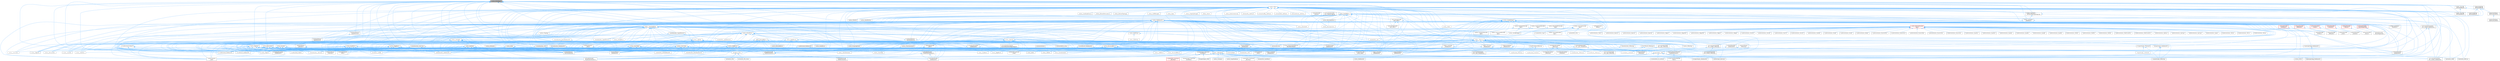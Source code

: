 digraph "src/Ioss_EntityType.h"
{
 // INTERACTIVE_SVG=YES
 // LATEX_PDF_SIZE
  bgcolor="transparent";
  edge [fontname=Helvetica,fontsize=10,labelfontname=Helvetica,labelfontsize=10];
  node [fontname=Helvetica,fontsize=10,shape=box,height=0.2,width=0.4];
  Node1 [id="Node000001",label="src/Ioss_EntityType.h",height=0.2,width=0.4,color="gray40", fillcolor="grey60", style="filled", fontcolor="black",tooltip=" "];
  Node1 -> Node2 [id="edge1_Node000001_Node000002",dir="back",color="steelblue1",style="solid",tooltip=" "];
  Node2 [id="Node000002",label="src/Ioss_Assembly.h",height=0.2,width=0.4,color="grey40", fillcolor="white", style="filled",URL="$Ioss__Assembly_8h.html",tooltip=" "];
  Node2 -> Node3 [id="edge2_Node000002_Node000003",dir="back",color="steelblue1",style="solid",tooltip=" "];
  Node3 [id="Node000003",label="src/Ioss_Assembly.C",height=0.2,width=0.4,color="grey40", fillcolor="white", style="filled",URL="$Ioss__Assembly_8C.html",tooltip=" "];
  Node2 -> Node4 [id="edge3_Node000002_Node000004",dir="back",color="steelblue1",style="solid",tooltip=" "];
  Node4 [id="Node000004",label="src/Ioss_Region.C",height=0.2,width=0.4,color="grey40", fillcolor="white", style="filled",URL="$Ioss__Region_8C.html",tooltip=" "];
  Node2 -> Node5 [id="edge4_Node000002_Node000005",dir="back",color="steelblue1",style="solid",tooltip=" "];
  Node5 [id="Node000005",label="src/Ioss_SubSystem.h",height=0.2,width=0.4,color="grey40", fillcolor="white", style="filled",URL="$Ioss__SubSystem_8h.html",tooltip=" "];
  Node5 -> Node6 [id="edge5_Node000005_Node000006",dir="back",color="steelblue1",style="solid",tooltip=" "];
  Node6 [id="Node000006",label="src/Ioss_Compare.C",height=0.2,width=0.4,color="grey40", fillcolor="white", style="filled",URL="$Ioss__Compare_8C.html",tooltip=" "];
  Node5 -> Node7 [id="edge6_Node000005_Node000007",dir="back",color="steelblue1",style="solid",tooltip=" "];
  Node7 [id="Node000007",label="src/Ioss_CopyDatabase.C",height=0.2,width=0.4,color="grey40", fillcolor="white", style="filled",URL="$Ioss__CopyDatabase_8C.html",tooltip=" "];
  Node5 -> Node8 [id="edge7_Node000005_Node000008",dir="back",color="steelblue1",style="solid",tooltip=" "];
  Node8 [id="Node000008",label="src/Ioss_DatabaseIO.C",height=0.2,width=0.4,color="grey40", fillcolor="white", style="filled",URL="$Ioss__DatabaseIO_8C.html",tooltip=" "];
  Node5 -> Node9 [id="edge8_Node000005_Node000009",dir="back",color="steelblue1",style="solid",tooltip=" "];
  Node9 [id="Node000009",label="src/Ioss_Utils.C",height=0.2,width=0.4,color="grey40", fillcolor="white", style="filled",URL="$Ioss__Utils_8C.html",tooltip=" "];
  Node5 -> Node10 [id="edge9_Node000005_Node000010",dir="back",color="steelblue1",style="solid",tooltip=" "];
  Node10 [id="Node000010",label="src/adios/utest/Ut\l_ioad.C",height=0.2,width=0.4,color="grey40", fillcolor="white", style="filled",URL="$Ut__ioad_8C.html",tooltip=" "];
  Node5 -> Node11 [id="edge10_Node000005_Node000011",dir="back",color="steelblue1",style="solid",tooltip=" "];
  Node11 [id="Node000011",label="src/cgns/Iocgns_DatabaseIO.C",height=0.2,width=0.4,color="grey40", fillcolor="white", style="filled",URL="$Iocgns__DatabaseIO_8C.html",tooltip=" "];
  Node5 -> Node12 [id="edge11_Node000005_Node000012",dir="back",color="steelblue1",style="solid",tooltip=" "];
  Node12 [id="Node000012",label="src/faodel/Iofaodel\l_DatabaseIO.C",height=0.2,width=0.4,color="grey40", fillcolor="white", style="filled",URL="$Iofaodel__DatabaseIO_8C.html",tooltip=" "];
  Node5 -> Node13 [id="edge12_Node000005_Node000013",dir="back",color="steelblue1",style="solid",tooltip=" "];
  Node13 [id="Node000013",label="src/main/io_shell.C",height=0.2,width=0.4,color="grey40", fillcolor="white", style="filled",URL="$io__shell_8C.html",tooltip=" "];
  Node5 -> Node14 [id="edge13_Node000005_Node000014",dir="back",color="steelblue1",style="solid",tooltip=" "];
  Node14 [id="Node000014",label="src/main/io_shell_ts.C",height=0.2,width=0.4,color="grey40", fillcolor="white", style="filled",URL="$io__shell__ts_8C.html",tooltip=" "];
  Node5 -> Node15 [id="edge14_Node000005_Node000015",dir="back",color="steelblue1",style="solid",tooltip=" "];
  Node15 [id="Node000015",label="src/main/struc_to_unstruc.C",height=0.2,width=0.4,color="grey40", fillcolor="white", style="filled",URL="$struc__to__unstruc_8C.html",tooltip=" "];
  Node5 -> Node16 [id="edge15_Node000005_Node000016",dir="back",color="steelblue1",style="solid",tooltip=" "];
  Node16 [id="Node000016",label="src/pamgen/Iopg_DatabaseIO.C",height=0.2,width=0.4,color="grey40", fillcolor="white", style="filled",URL="$Iopg__DatabaseIO_8C.html",tooltip=" "];
  Node5 -> Node17 [id="edge16_Node000005_Node000017",dir="back",color="steelblue1",style="solid",tooltip=" "];
  Node17 [id="Node000017",label="src/utest/Utst_heartbeat.C",height=0.2,width=0.4,color="grey40", fillcolor="white", style="filled",URL="$Utst__heartbeat_8C.html",tooltip=" "];
  Node5 -> Node18 [id="edge17_Node000005_Node000018",dir="back",color="steelblue1",style="solid",tooltip=" "];
  Node18 [id="Node000018",label="src/visualization/exodus\l/Iovs_exodus_DatabaseIO.C",height=0.2,width=0.4,color="grey40", fillcolor="white", style="filled",URL="$Iovs__exodus__DatabaseIO_8C.html",tooltip=" "];
  Node2 -> Node19 [id="edge18_Node000002_Node000019",dir="back",color="steelblue1",style="solid",tooltip=" "];
  Node19 [id="Node000019",label="src/catalyst/Iocatalyst\l_DatabaseIO.C",height=0.2,width=0.4,color="grey40", fillcolor="white", style="filled",URL="$Iocatalyst__DatabaseIO_8C.html",tooltip=" "];
  Node2 -> Node20 [id="edge19_Node000002_Node000020",dir="back",color="steelblue1",style="solid",tooltip=" "];
  Node20 [id="Node000020",label="src/cgns/Iocgns_Utils.C",height=0.2,width=0.4,color="grey40", fillcolor="white", style="filled",URL="$Iocgns__Utils_8C.html",tooltip=" "];
  Node2 -> Node21 [id="edge20_Node000002_Node000021",dir="back",color="steelblue1",style="solid",tooltip=" "];
  Node21 [id="Node000021",label="src/exodus/Ioex_BaseDatabaseIO.C",height=0.2,width=0.4,color="grey40", fillcolor="white", style="filled",URL="$Ioex__BaseDatabaseIO_8C.html",tooltip=" "];
  Node2 -> Node22 [id="edge21_Node000002_Node000022",dir="back",color="steelblue1",style="solid",tooltip=" "];
  Node22 [id="Node000022",label="src/exodus/Ioex_DatabaseIO.C",height=0.2,width=0.4,color="grey40", fillcolor="white", style="filled",URL="$Ioex__DatabaseIO_8C.html",tooltip=" "];
  Node2 -> Node23 [id="edge22_Node000002_Node000023",dir="back",color="steelblue1",style="solid",tooltip=" "];
  Node23 [id="Node000023",label="src/exodus/Ioex_Internals.C",height=0.2,width=0.4,color="grey40", fillcolor="white", style="filled",URL="$Ioex__Internals_8C.html",tooltip=" "];
  Node2 -> Node24 [id="edge23_Node000002_Node000024",dir="back",color="steelblue1",style="solid",tooltip=" "];
  Node24 [id="Node000024",label="src/exodus/Ioex_Utils.C",height=0.2,width=0.4,color="grey40", fillcolor="white", style="filled",URL="$Ioex__Utils_8C.html",tooltip=" "];
  Node2 -> Node25 [id="edge24_Node000002_Node000025",dir="back",color="steelblue1",style="solid",tooltip=" "];
  Node25 [id="Node000025",label="src/exonull/Ioexnl\l_BaseDatabaseIO.C",height=0.2,width=0.4,color="grey40", fillcolor="white", style="filled",URL="$Ioexnl__BaseDatabaseIO_8C.html",tooltip=" "];
  Node2 -> Node26 [id="edge25_Node000002_Node000026",dir="back",color="steelblue1",style="solid",tooltip=" "];
  Node26 [id="Node000026",label="src/exonull/Ioexnl\l_DatabaseIO.C",height=0.2,width=0.4,color="grey40", fillcolor="white", style="filled",URL="$Ioexnl__DatabaseIO_8C.html",tooltip=" "];
  Node2 -> Node27 [id="edge26_Node000002_Node000027",dir="back",color="steelblue1",style="solid",tooltip=" "];
  Node27 [id="Node000027",label="src/exonull/Ioexnl\l_Internals.C",height=0.2,width=0.4,color="grey40", fillcolor="white", style="filled",URL="$Ioexnl__Internals_8C.html",tooltip=" "];
  Node2 -> Node28 [id="edge27_Node000002_Node000028",dir="back",color="steelblue1",style="solid",tooltip=" "];
  Node28 [id="Node000028",label="src/exonull/Ioexnl\l_Utils.C",height=0.2,width=0.4,color="grey40", fillcolor="white", style="filled",URL="$Ioexnl__Utils_8C.html",tooltip=" "];
  Node2 -> Node29 [id="edge28_Node000002_Node000029",dir="back",color="steelblue1",style="solid",tooltip=" "];
  Node29 [id="Node000029",label="src/main/io_info.h",height=0.2,width=0.4,color="grey40", fillcolor="white", style="filled",URL="$io__info_8h.html",tooltip=" "];
  Node29 -> Node30 [id="edge29_Node000029_Node000030",dir="back",color="steelblue1",style="solid",tooltip=" "];
  Node30 [id="Node000030",label="src/main/io_info.C",height=0.2,width=0.4,color="grey40", fillcolor="white", style="filled",URL="$io__info_8C.html",tooltip=" "];
  Node29 -> Node31 [id="edge30_Node000029_Node000031",dir="back",color="steelblue1",style="solid",tooltip=" "];
  Node31 [id="Node000031",label="src/main/io_info_main.C",height=0.2,width=0.4,color="grey40", fillcolor="white", style="filled",URL="$io__info__main_8C.html",tooltip=" "];
  Node2 -> Node32 [id="edge31_Node000002_Node000032",dir="back",color="steelblue1",style="solid",tooltip=" "];
  Node32 [id="Node000032",label="src/main/io_modify.C",height=0.2,width=0.4,color="grey40", fillcolor="white", style="filled",URL="$io__modify_8C.html",tooltip=" "];
  Node2 -> Node33 [id="edge32_Node000002_Node000033",dir="back",color="steelblue1",style="solid",tooltip=" "];
  Node33 [id="Node000033",label="src/null/Ionull_DatabaseIO.C",height=0.2,width=0.4,color="grey40", fillcolor="white", style="filled",URL="$Ionull__DatabaseIO_8C.html",tooltip=" "];
  Node2 -> Node34 [id="edge33_Node000002_Node000034",dir="back",color="steelblue1",style="solid",tooltip=" "];
  Node34 [id="Node000034",label="src/text_mesh/Iotm\l_DatabaseIO.C",height=0.2,width=0.4,color="grey40", fillcolor="white", style="filled",URL="$Iotm__DatabaseIO_8C.html",tooltip=" "];
  Node2 -> Node35 [id="edge34_Node000002_Node000035",dir="back",color="steelblue1",style="solid",tooltip=" "];
  Node35 [id="Node000035",label="src/unit_tests/UnitTestIotm\lTextMeshFixture.h",height=0.2,width=0.4,color="grey40", fillcolor="white", style="filled",URL="$UnitTestIotmTextMeshFixture_8h.html",tooltip=" "];
  Node35 -> Node36 [id="edge35_Node000035_Node000036",dir="back",color="steelblue1",style="solid",tooltip=" "];
  Node36 [id="Node000036",label="src/unit_tests/UnitTestText\lMesh.C",height=0.2,width=0.4,color="grey40", fillcolor="white", style="filled",URL="$UnitTestTextMesh_8C.html",tooltip=" "];
  Node1 -> Node37 [id="edge36_Node000001_Node000037",dir="back",color="steelblue1",style="solid",tooltip=" "];
  Node37 [id="Node000037",label="src/Ioss_Blob.h",height=0.2,width=0.4,color="grey40", fillcolor="white", style="filled",URL="$Ioss__Blob_8h.html",tooltip=" "];
  Node37 -> Node38 [id="edge37_Node000037_Node000038",dir="back",color="steelblue1",style="solid",tooltip=" "];
  Node38 [id="Node000038",label="src/Ioss_Blob.C",height=0.2,width=0.4,color="grey40", fillcolor="white", style="filled",URL="$Ioss__Blob_8C.html",tooltip=" "];
  Node37 -> Node4 [id="edge38_Node000037_Node000004",dir="back",color="steelblue1",style="solid",tooltip=" "];
  Node37 -> Node5 [id="edge39_Node000037_Node000005",dir="back",color="steelblue1",style="solid",tooltip=" "];
  Node37 -> Node21 [id="edge40_Node000037_Node000021",dir="back",color="steelblue1",style="solid",tooltip=" "];
  Node37 -> Node22 [id="edge41_Node000037_Node000022",dir="back",color="steelblue1",style="solid",tooltip=" "];
  Node37 -> Node23 [id="edge42_Node000037_Node000023",dir="back",color="steelblue1",style="solid",tooltip=" "];
  Node37 -> Node25 [id="edge43_Node000037_Node000025",dir="back",color="steelblue1",style="solid",tooltip=" "];
  Node37 -> Node26 [id="edge44_Node000037_Node000026",dir="back",color="steelblue1",style="solid",tooltip=" "];
  Node37 -> Node27 [id="edge45_Node000037_Node000027",dir="back",color="steelblue1",style="solid",tooltip=" "];
  Node37 -> Node29 [id="edge46_Node000037_Node000029",dir="back",color="steelblue1",style="solid",tooltip=" "];
  Node37 -> Node32 [id="edge47_Node000037_Node000032",dir="back",color="steelblue1",style="solid",tooltip=" "];
  Node37 -> Node33 [id="edge48_Node000037_Node000033",dir="back",color="steelblue1",style="solid",tooltip=" "];
  Node37 -> Node39 [id="edge49_Node000037_Node000039",dir="back",color="steelblue1",style="solid",tooltip=" "];
  Node39 [id="Node000039",label="src/utest/Utst_blob\l_write_read.C",height=0.2,width=0.4,color="grey40", fillcolor="white", style="filled",URL="$Utst__blob__write__read_8C.html",tooltip=" "];
  Node1 -> Node40 [id="edge50_Node000001_Node000040",dir="back",color="steelblue1",style="solid",tooltip=" "];
  Node40 [id="Node000040",label="src/Ioss_CommSet.h",height=0.2,width=0.4,color="grey40", fillcolor="white", style="filled",URL="$Ioss__CommSet_8h.html",tooltip=" "];
  Node40 -> Node41 [id="edge51_Node000040_Node000041",dir="back",color="steelblue1",style="solid",tooltip=" "];
  Node41 [id="Node000041",label="src/Ioss_CommSet.C",height=0.2,width=0.4,color="grey40", fillcolor="white", style="filled",URL="$Ioss__CommSet_8C.html",tooltip=" "];
  Node40 -> Node42 [id="edge52_Node000040_Node000042",dir="back",color="steelblue1",style="solid",tooltip=" "];
  Node42 [id="Node000042",label="src/Ioss_FaceGenerator.C",height=0.2,width=0.4,color="grey40", fillcolor="white", style="filled",URL="$Ioss__FaceGenerator_8C.html",tooltip=" "];
  Node40 -> Node4 [id="edge53_Node000040_Node000004",dir="back",color="steelblue1",style="solid",tooltip=" "];
  Node40 -> Node5 [id="edge54_Node000040_Node000005",dir="back",color="steelblue1",style="solid",tooltip=" "];
  Node40 -> Node43 [id="edge55_Node000040_Node000043",dir="back",color="steelblue1",style="solid",tooltip=" "];
  Node43 [id="Node000043",label="src/adios/Ioad_DatabaseIO.C",height=0.2,width=0.4,color="grey40", fillcolor="white", style="filled",URL="$Ioad__DatabaseIO_8C.html",tooltip=" "];
  Node40 -> Node10 [id="edge56_Node000040_Node000010",dir="back",color="steelblue1",style="solid",tooltip=" "];
  Node40 -> Node19 [id="edge57_Node000040_Node000019",dir="back",color="steelblue1",style="solid",tooltip=" "];
  Node40 -> Node21 [id="edge58_Node000040_Node000021",dir="back",color="steelblue1",style="solid",tooltip=" "];
  Node40 -> Node22 [id="edge59_Node000040_Node000022",dir="back",color="steelblue1",style="solid",tooltip=" "];
  Node40 -> Node25 [id="edge60_Node000040_Node000025",dir="back",color="steelblue1",style="solid",tooltip=" "];
  Node40 -> Node26 [id="edge61_Node000040_Node000026",dir="back",color="steelblue1",style="solid",tooltip=" "];
  Node40 -> Node12 [id="edge62_Node000040_Node000012",dir="back",color="steelblue1",style="solid",tooltip=" "];
  Node40 -> Node44 [id="edge63_Node000040_Node000044",dir="back",color="steelblue1",style="solid",tooltip=" "];
  Node44 [id="Node000044",label="src/faodel/Iofaodel\l_FieldSerialization.h",height=0.2,width=0.4,color="grey40", fillcolor="white", style="filled",URL="$Iofaodel__FieldSerialization_8h.html",tooltip=" "];
  Node44 -> Node12 [id="edge64_Node000044_Node000012",dir="back",color="steelblue1",style="solid",tooltip=" "];
  Node44 -> Node45 [id="edge65_Node000044_Node000045",dir="back",color="steelblue1",style="solid",tooltip=" "];
  Node45 [id="Node000045",label="src/faodel/Iofaodel\l_FieldSerialization.C",height=0.2,width=0.4,color="grey40", fillcolor="white", style="filled",URL="$Iofaodel__FieldSerialization_8C.html",tooltip=" "];
  Node40 -> Node46 [id="edge66_Node000040_Node000046",dir="back",color="steelblue1",style="solid",tooltip=" "];
  Node46 [id="Node000046",label="src/faodel/Iofaodel\l_PropertySerialization.C",height=0.2,width=0.4,color="grey40", fillcolor="white", style="filled",URL="$Iofaodel__PropertySerialization_8C.html",tooltip=" "];
  Node40 -> Node47 [id="edge67_Node000040_Node000047",dir="back",color="steelblue1",style="solid",tooltip=" "];
  Node47 [id="Node000047",label="src/faodel/Iofaodel\l_Utils.C",height=0.2,width=0.4,color="grey40", fillcolor="white", style="filled",URL="$Iofaodel__Utils_8C.html",tooltip=" "];
  Node40 -> Node48 [id="edge68_Node000040_Node000048",dir="back",color="steelblue1",style="solid",tooltip=" "];
  Node48 [id="Node000048",label="src/gen_struc/Iogs\l_DatabaseIO.C",height=0.2,width=0.4,color="grey40", fillcolor="white", style="filled",URL="$Iogs__DatabaseIO_8C.html",tooltip=" "];
  Node40 -> Node49 [id="edge69_Node000040_Node000049",dir="back",color="steelblue1",style="solid",tooltip=" "];
  Node49 [id="Node000049",label="src/generated/Iogn\l_DatabaseIO.C",height=0.2,width=0.4,color="grey40", fillcolor="white", style="filled",URL="$Iogn__DatabaseIO_8C.html",tooltip=" "];
  Node40 -> Node50 [id="edge70_Node000040_Node000050",dir="back",color="steelblue1",style="solid",tooltip=" "];
  Node50 [id="Node000050",label="src/main/cth_pressure\l_map.C",height=0.2,width=0.4,color="grey40", fillcolor="white", style="filled",URL="$cth__pressure__map_8C.html",tooltip=" "];
  Node40 -> Node29 [id="edge71_Node000040_Node000029",dir="back",color="steelblue1",style="solid",tooltip=" "];
  Node40 -> Node32 [id="edge72_Node000040_Node000032",dir="back",color="steelblue1",style="solid",tooltip=" "];
  Node40 -> Node33 [id="edge73_Node000040_Node000033",dir="back",color="steelblue1",style="solid",tooltip=" "];
  Node40 -> Node34 [id="edge74_Node000040_Node000034",dir="back",color="steelblue1",style="solid",tooltip=" "];
  Node40 -> Node35 [id="edge75_Node000040_Node000035",dir="back",color="steelblue1",style="solid",tooltip=" "];
  Node1 -> Node51 [id="edge76_Node000001_Node000051",dir="back",color="steelblue1",style="solid",tooltip=" "];
  Node51 [id="Node000051",label="src/Ioss_DatabaseIO.h",height=0.2,width=0.4,color="grey40", fillcolor="white", style="filled",URL="$Ioss__DatabaseIO_8h.html",tooltip=" "];
  Node51 -> Node3 [id="edge77_Node000051_Node000003",dir="back",color="steelblue1",style="solid",tooltip=" "];
  Node51 -> Node38 [id="edge78_Node000051_Node000038",dir="back",color="steelblue1",style="solid",tooltip=" "];
  Node51 -> Node52 [id="edge79_Node000051_Node000052",dir="back",color="steelblue1",style="solid",tooltip=" "];
  Node52 [id="Node000052",label="src/Ioss_ChainGenerator.C",height=0.2,width=0.4,color="grey40", fillcolor="white", style="filled",URL="$Ioss__ChainGenerator_8C.html",tooltip=" "];
  Node51 -> Node41 [id="edge80_Node000051_Node000041",dir="back",color="steelblue1",style="solid",tooltip=" "];
  Node51 -> Node53 [id="edge81_Node000051_Node000053",dir="back",color="steelblue1",style="solid",tooltip=" "];
  Node53 [id="Node000053",label="src/Ioss_EdgeBlock.C",height=0.2,width=0.4,color="grey40", fillcolor="white", style="filled",URL="$Ioss__EdgeBlock_8C.html",tooltip=" "];
  Node51 -> Node54 [id="edge82_Node000051_Node000054",dir="back",color="steelblue1",style="solid",tooltip=" "];
  Node54 [id="Node000054",label="src/Ioss_EdgeSet.C",height=0.2,width=0.4,color="grey40", fillcolor="white", style="filled",URL="$Ioss__EdgeSet_8C.html",tooltip=" "];
  Node51 -> Node55 [id="edge83_Node000051_Node000055",dir="back",color="steelblue1",style="solid",tooltip=" "];
  Node55 [id="Node000055",label="src/Ioss_ElementBlock.C",height=0.2,width=0.4,color="grey40", fillcolor="white", style="filled",URL="$Ioss__ElementBlock_8C.html",tooltip=" "];
  Node51 -> Node56 [id="edge84_Node000051_Node000056",dir="back",color="steelblue1",style="solid",tooltip=" "];
  Node56 [id="Node000056",label="src/Ioss_ElementSet.C",height=0.2,width=0.4,color="grey40", fillcolor="white", style="filled",URL="$Ioss__ElementSet_8C.html",tooltip=" "];
  Node51 -> Node57 [id="edge85_Node000051_Node000057",dir="back",color="steelblue1",style="solid",tooltip=" "];
  Node57 [id="Node000057",label="src/Ioss_EntityBlock.C",height=0.2,width=0.4,color="grey40", fillcolor="white", style="filled",URL="$Ioss__EntityBlock_8C.html",tooltip=" "];
  Node51 -> Node58 [id="edge86_Node000051_Node000058",dir="back",color="steelblue1",style="solid",tooltip=" "];
  Node58 [id="Node000058",label="src/Ioss_FaceBlock.C",height=0.2,width=0.4,color="grey40", fillcolor="white", style="filled",URL="$Ioss__FaceBlock_8C.html",tooltip=" "];
  Node51 -> Node42 [id="edge87_Node000051_Node000042",dir="back",color="steelblue1",style="solid",tooltip=" "];
  Node51 -> Node59 [id="edge88_Node000051_Node000059",dir="back",color="steelblue1",style="solid",tooltip=" "];
  Node59 [id="Node000059",label="src/Ioss_FaceSet.C",height=0.2,width=0.4,color="grey40", fillcolor="white", style="filled",URL="$Ioss__FaceSet_8C.html",tooltip=" "];
  Node51 -> Node60 [id="edge89_Node000051_Node000060",dir="back",color="steelblue1",style="solid",tooltip=" "];
  Node60 [id="Node000060",label="src/Ioss_GroupingEntity.C",height=0.2,width=0.4,color="grey40", fillcolor="white", style="filled",URL="$Ioss__GroupingEntity_8C.html",tooltip=" "];
  Node51 -> Node61 [id="edge90_Node000051_Node000061",dir="back",color="steelblue1",style="solid",tooltip=" "];
  Node61 [id="Node000061",label="src/Ioss_GroupingEntity.h",height=0.2,width=0.4,color="grey40", fillcolor="white", style="filled",URL="$Ioss__GroupingEntity_8h.html",tooltip=" "];
  Node61 -> Node3 [id="edge91_Node000061_Node000003",dir="back",color="steelblue1",style="solid",tooltip=" "];
  Node61 -> Node2 [id="edge92_Node000061_Node000002",dir="back",color="steelblue1",style="solid",tooltip=" "];
  Node61 -> Node38 [id="edge93_Node000061_Node000038",dir="back",color="steelblue1",style="solid",tooltip=" "];
  Node61 -> Node37 [id="edge94_Node000061_Node000037",dir="back",color="steelblue1",style="solid",tooltip=" "];
  Node61 -> Node41 [id="edge95_Node000061_Node000041",dir="back",color="steelblue1",style="solid",tooltip=" "];
  Node61 -> Node40 [id="edge96_Node000061_Node000040",dir="back",color="steelblue1",style="solid",tooltip=" "];
  Node61 -> Node54 [id="edge97_Node000061_Node000054",dir="back",color="steelblue1",style="solid",tooltip=" "];
  Node61 -> Node56 [id="edge98_Node000061_Node000056",dir="back",color="steelblue1",style="solid",tooltip=" "];
  Node61 -> Node57 [id="edge99_Node000061_Node000057",dir="back",color="steelblue1",style="solid",tooltip=" "];
  Node61 -> Node62 [id="edge100_Node000061_Node000062",dir="back",color="steelblue1",style="solid",tooltip=" "];
  Node62 [id="Node000062",label="src/Ioss_EntityBlock.h",height=0.2,width=0.4,color="grey40", fillcolor="white", style="filled",URL="$Ioss__EntityBlock_8h.html",tooltip=" "];
  Node62 -> Node53 [id="edge101_Node000062_Node000053",dir="back",color="steelblue1",style="solid",tooltip=" "];
  Node62 -> Node63 [id="edge102_Node000062_Node000063",dir="back",color="steelblue1",style="solid",tooltip=" "];
  Node63 [id="Node000063",label="src/Ioss_EdgeBlock.h",height=0.2,width=0.4,color="grey40", fillcolor="white", style="filled",URL="$Ioss__EdgeBlock_8h.html",tooltip=" "];
  Node63 -> Node53 [id="edge103_Node000063_Node000053",dir="back",color="steelblue1",style="solid",tooltip=" "];
  Node63 -> Node4 [id="edge104_Node000063_Node000004",dir="back",color="steelblue1",style="solid",tooltip=" "];
  Node63 -> Node5 [id="edge105_Node000063_Node000005",dir="back",color="steelblue1",style="solid",tooltip=" "];
  Node63 -> Node43 [id="edge106_Node000063_Node000043",dir="back",color="steelblue1",style="solid",tooltip=" "];
  Node63 -> Node10 [id="edge107_Node000063_Node000010",dir="back",color="steelblue1",style="solid",tooltip=" "];
  Node63 -> Node19 [id="edge108_Node000063_Node000019",dir="back",color="steelblue1",style="solid",tooltip=" "];
  Node63 -> Node21 [id="edge109_Node000063_Node000021",dir="back",color="steelblue1",style="solid",tooltip=" "];
  Node63 -> Node22 [id="edge110_Node000063_Node000022",dir="back",color="steelblue1",style="solid",tooltip=" "];
  Node63 -> Node23 [id="edge111_Node000063_Node000023",dir="back",color="steelblue1",style="solid",tooltip=" "];
  Node63 -> Node25 [id="edge112_Node000063_Node000025",dir="back",color="steelblue1",style="solid",tooltip=" "];
  Node63 -> Node26 [id="edge113_Node000063_Node000026",dir="back",color="steelblue1",style="solid",tooltip=" "];
  Node63 -> Node27 [id="edge114_Node000063_Node000027",dir="back",color="steelblue1",style="solid",tooltip=" "];
  Node63 -> Node44 [id="edge115_Node000063_Node000044",dir="back",color="steelblue1",style="solid",tooltip=" "];
  Node63 -> Node46 [id="edge116_Node000063_Node000046",dir="back",color="steelblue1",style="solid",tooltip=" "];
  Node63 -> Node47 [id="edge117_Node000063_Node000047",dir="back",color="steelblue1",style="solid",tooltip=" "];
  Node63 -> Node29 [id="edge118_Node000063_Node000029",dir="back",color="steelblue1",style="solid",tooltip=" "];
  Node63 -> Node32 [id="edge119_Node000063_Node000032",dir="back",color="steelblue1",style="solid",tooltip=" "];
  Node63 -> Node33 [id="edge120_Node000063_Node000033",dir="back",color="steelblue1",style="solid",tooltip=" "];
  Node62 -> Node55 [id="edge121_Node000062_Node000055",dir="back",color="steelblue1",style="solid",tooltip=" "];
  Node62 -> Node64 [id="edge122_Node000062_Node000064",dir="back",color="steelblue1",style="solid",tooltip=" "];
  Node64 [id="Node000064",label="src/Ioss_ElementBlock.h",height=0.2,width=0.4,color="grey40", fillcolor="white", style="filled",URL="$Ioss__ElementBlock_8h.html",tooltip=" "];
  Node64 -> Node52 [id="edge123_Node000064_Node000052",dir="back",color="steelblue1",style="solid",tooltip=" "];
  Node64 -> Node55 [id="edge124_Node000064_Node000055",dir="back",color="steelblue1",style="solid",tooltip=" "];
  Node64 -> Node42 [id="edge125_Node000064_Node000042",dir="back",color="steelblue1",style="solid",tooltip=" "];
  Node64 -> Node4 [id="edge126_Node000064_Node000004",dir="back",color="steelblue1",style="solid",tooltip=" "];
  Node64 -> Node65 [id="edge127_Node000064_Node000065",dir="back",color="steelblue1",style="solid",tooltip=" "];
  Node65 [id="Node000065",label="src/Ioss_SideBlock.C",height=0.2,width=0.4,color="grey40", fillcolor="white", style="filled",URL="$Ioss__SideBlock_8C.html",tooltip=" "];
  Node64 -> Node66 [id="edge128_Node000064_Node000066",dir="back",color="steelblue1",style="solid",tooltip=" "];
  Node66 [id="Node000066",label="src/Ioss_SideBlock.h",height=0.2,width=0.4,color="grey40", fillcolor="white", style="filled",URL="$Ioss__SideBlock_8h.html",tooltip=" "];
  Node66 -> Node52 [id="edge129_Node000066_Node000052",dir="back",color="steelblue1",style="solid",tooltip=" "];
  Node66 -> Node4 [id="edge130_Node000066_Node000004",dir="back",color="steelblue1",style="solid",tooltip=" "];
  Node66 -> Node65 [id="edge131_Node000066_Node000065",dir="back",color="steelblue1",style="solid",tooltip=" "];
  Node66 -> Node67 [id="edge132_Node000066_Node000067",dir="back",color="steelblue1",style="solid",tooltip=" "];
  Node67 [id="Node000067",label="src/Ioss_SideSet.C",height=0.2,width=0.4,color="grey40", fillcolor="white", style="filled",URL="$Ioss__SideSet_8C.html",tooltip=" "];
  Node66 -> Node5 [id="edge133_Node000066_Node000005",dir="back",color="steelblue1",style="solid",tooltip=" "];
  Node66 -> Node43 [id="edge134_Node000066_Node000043",dir="back",color="steelblue1",style="solid",tooltip=" "];
  Node66 -> Node68 [id="edge135_Node000066_Node000068",dir="back",color="steelblue1",style="solid",tooltip=" "];
  Node68 [id="Node000068",label="src/adios/Ioad_Helper.C",height=0.2,width=0.4,color="grey40", fillcolor="white", style="filled",URL="$Ioad__Helper_8C.html",tooltip=" "];
  Node66 -> Node10 [id="edge136_Node000066_Node000010",dir="back",color="steelblue1",style="solid",tooltip=" "];
  Node66 -> Node19 [id="edge137_Node000066_Node000019",dir="back",color="steelblue1",style="solid",tooltip=" "];
  Node66 -> Node69 [id="edge138_Node000066_Node000069",dir="back",color="steelblue1",style="solid",tooltip=" "];
  Node69 [id="Node000069",label="src/cgns/Iocgns_Utils.h",height=0.2,width=0.4,color="grey40", fillcolor="white", style="filled",URL="$Iocgns__Utils_8h.html",tooltip=" "];
  Node69 -> Node11 [id="edge139_Node000069_Node000011",dir="back",color="steelblue1",style="solid",tooltip=" "];
  Node69 -> Node70 [id="edge140_Node000069_Node000070",dir="back",color="steelblue1",style="solid",tooltip=" "];
  Node70 [id="Node000070",label="src/cgns/Iocgns_IOFactory.C",height=0.2,width=0.4,color="grey40", fillcolor="white", style="filled",URL="$Iocgns__IOFactory_8C.html",tooltip=" "];
  Node69 -> Node20 [id="edge141_Node000069_Node000020",dir="back",color="steelblue1",style="solid",tooltip=" "];
  Node69 -> Node71 [id="edge142_Node000069_Node000071",dir="back",color="steelblue1",style="solid",tooltip=" "];
  Node71 [id="Node000071",label="src/main/cgns_decomp.C",height=0.2,width=0.4,color="grey40", fillcolor="white", style="filled",URL="$cgns__decomp_8C.html",tooltip=" "];
  Node69 -> Node15 [id="edge143_Node000069_Node000015",dir="back",color="steelblue1",style="solid",tooltip=" "];
  Node69 -> Node72 [id="edge144_Node000069_Node000072",dir="back",color="steelblue1",style="solid",tooltip=" "];
  Node72 [id="Node000072",label="src/utest/Utst_structured\l_decomp.C",height=0.2,width=0.4,color="grey40", fillcolor="white", style="filled",URL="$Utst__structured__decomp_8C.html",tooltip=" "];
  Node66 -> Node21 [id="edge145_Node000066_Node000021",dir="back",color="steelblue1",style="solid",tooltip=" "];
  Node66 -> Node22 [id="edge146_Node000066_Node000022",dir="back",color="steelblue1",style="solid",tooltip=" "];
  Node66 -> Node23 [id="edge147_Node000066_Node000023",dir="back",color="steelblue1",style="solid",tooltip=" "];
  Node66 -> Node25 [id="edge148_Node000066_Node000025",dir="back",color="steelblue1",style="solid",tooltip=" "];
  Node66 -> Node26 [id="edge149_Node000066_Node000026",dir="back",color="steelblue1",style="solid",tooltip=" "];
  Node66 -> Node27 [id="edge150_Node000066_Node000027",dir="back",color="steelblue1",style="solid",tooltip=" "];
  Node66 -> Node12 [id="edge151_Node000066_Node000012",dir="back",color="steelblue1",style="solid",tooltip=" "];
  Node66 -> Node44 [id="edge152_Node000066_Node000044",dir="back",color="steelblue1",style="solid",tooltip=" "];
  Node66 -> Node46 [id="edge153_Node000066_Node000046",dir="back",color="steelblue1",style="solid",tooltip=" "];
  Node66 -> Node47 [id="edge154_Node000066_Node000047",dir="back",color="steelblue1",style="solid",tooltip=" "];
  Node66 -> Node48 [id="edge155_Node000066_Node000048",dir="back",color="steelblue1",style="solid",tooltip=" "];
  Node66 -> Node49 [id="edge156_Node000066_Node000049",dir="back",color="steelblue1",style="solid",tooltip=" "];
  Node66 -> Node50 [id="edge157_Node000066_Node000050",dir="back",color="steelblue1",style="solid",tooltip=" "];
  Node66 -> Node29 [id="edge158_Node000066_Node000029",dir="back",color="steelblue1",style="solid",tooltip=" "];
  Node66 -> Node32 [id="edge159_Node000066_Node000032",dir="back",color="steelblue1",style="solid",tooltip=" "];
  Node66 -> Node33 [id="edge160_Node000066_Node000033",dir="back",color="steelblue1",style="solid",tooltip=" "];
  Node66 -> Node34 [id="edge161_Node000066_Node000034",dir="back",color="steelblue1",style="solid",tooltip=" "];
  Node66 -> Node35 [id="edge162_Node000066_Node000035",dir="back",color="steelblue1",style="solid",tooltip=" "];
  Node66 -> Node73 [id="edge163_Node000066_Node000073",dir="back",color="steelblue1",style="solid",tooltip=" "];
  Node73 [id="Node000073",label="src/utest/Utst_IofxDatabaseIO.C",height=0.2,width=0.4,color="grey40", fillcolor="white", style="filled",URL="$Utst__IofxDatabaseIO_8C.html",tooltip=" "];
  Node64 -> Node5 [id="edge164_Node000064_Node000005",dir="back",color="steelblue1",style="solid",tooltip=" "];
  Node64 -> Node43 [id="edge165_Node000064_Node000043",dir="back",color="steelblue1",style="solid",tooltip=" "];
  Node64 -> Node10 [id="edge166_Node000064_Node000010",dir="back",color="steelblue1",style="solid",tooltip=" "];
  Node64 -> Node19 [id="edge167_Node000064_Node000019",dir="back",color="steelblue1",style="solid",tooltip=" "];
  Node64 -> Node21 [id="edge168_Node000064_Node000021",dir="back",color="steelblue1",style="solid",tooltip=" "];
  Node64 -> Node22 [id="edge169_Node000064_Node000022",dir="back",color="steelblue1",style="solid",tooltip=" "];
  Node64 -> Node23 [id="edge170_Node000064_Node000023",dir="back",color="steelblue1",style="solid",tooltip=" "];
  Node64 -> Node74 [id="edge171_Node000064_Node000074",dir="back",color="steelblue1",style="solid",tooltip=" "];
  Node74 [id="Node000074",label="src/exodus/Ioex_Utils.h",height=0.2,width=0.4,color="grey40", fillcolor="white", style="filled",URL="$Ioex__Utils_8h.html",tooltip=" "];
  Node74 -> Node21 [id="edge172_Node000074_Node000021",dir="back",color="steelblue1",style="solid",tooltip=" "];
  Node74 -> Node22 [id="edge173_Node000074_Node000022",dir="back",color="steelblue1",style="solid",tooltip=" "];
  Node74 -> Node23 [id="edge174_Node000074_Node000023",dir="back",color="steelblue1",style="solid",tooltip=" "];
  Node74 -> Node24 [id="edge175_Node000074_Node000024",dir="back",color="steelblue1",style="solid",tooltip=" "];
  Node64 -> Node25 [id="edge176_Node000064_Node000025",dir="back",color="steelblue1",style="solid",tooltip=" "];
  Node64 -> Node26 [id="edge177_Node000064_Node000026",dir="back",color="steelblue1",style="solid",tooltip=" "];
  Node64 -> Node27 [id="edge178_Node000064_Node000027",dir="back",color="steelblue1",style="solid",tooltip=" "];
  Node64 -> Node75 [id="edge179_Node000064_Node000075",dir="back",color="steelblue1",style="solid",tooltip=" "];
  Node75 [id="Node000075",label="src/exonull/Ioexnl\l_Utils.h",height=0.2,width=0.4,color="grey40", fillcolor="white", style="filled",URL="$Ioexnl__Utils_8h.html",tooltip=" "];
  Node75 -> Node25 [id="edge180_Node000075_Node000025",dir="back",color="steelblue1",style="solid",tooltip=" "];
  Node75 -> Node26 [id="edge181_Node000075_Node000026",dir="back",color="steelblue1",style="solid",tooltip=" "];
  Node75 -> Node27 [id="edge182_Node000075_Node000027",dir="back",color="steelblue1",style="solid",tooltip=" "];
  Node75 -> Node28 [id="edge183_Node000075_Node000028",dir="back",color="steelblue1",style="solid",tooltip=" "];
  Node64 -> Node12 [id="edge184_Node000064_Node000012",dir="back",color="steelblue1",style="solid",tooltip=" "];
  Node64 -> Node44 [id="edge185_Node000064_Node000044",dir="back",color="steelblue1",style="solid",tooltip=" "];
  Node64 -> Node46 [id="edge186_Node000064_Node000046",dir="back",color="steelblue1",style="solid",tooltip=" "];
  Node64 -> Node47 [id="edge187_Node000064_Node000047",dir="back",color="steelblue1",style="solid",tooltip=" "];
  Node64 -> Node48 [id="edge188_Node000064_Node000048",dir="back",color="steelblue1",style="solid",tooltip=" "];
  Node64 -> Node49 [id="edge189_Node000064_Node000049",dir="back",color="steelblue1",style="solid",tooltip=" "];
  Node64 -> Node50 [id="edge190_Node000064_Node000050",dir="back",color="steelblue1",style="solid",tooltip=" "];
  Node64 -> Node29 [id="edge191_Node000064_Node000029",dir="back",color="steelblue1",style="solid",tooltip=" "];
  Node64 -> Node32 [id="edge192_Node000064_Node000032",dir="back",color="steelblue1",style="solid",tooltip=" "];
  Node64 -> Node76 [id="edge193_Node000064_Node000076",dir="back",color="steelblue1",style="solid",tooltip=" "];
  Node76 [id="Node000076",label="src/main/shell_to_hex.C",height=0.2,width=0.4,color="grey40", fillcolor="white", style="filled",URL="$shell__to__hex_8C.html",tooltip=" "];
  Node64 -> Node77 [id="edge194_Node000064_Node000077",dir="back",color="steelblue1",style="solid",tooltip=" "];
  Node77 [id="Node000077",label="src/main/skinner.C",height=0.2,width=0.4,color="grey40", fillcolor="white", style="filled",URL="$skinner_8C.html",tooltip=" "];
  Node64 -> Node78 [id="edge195_Node000064_Node000078",dir="back",color="steelblue1",style="solid",tooltip=" "];
  Node78 [id="Node000078",label="src/main/sphgen.C",height=0.2,width=0.4,color="grey40", fillcolor="white", style="filled",URL="$sphgen_8C.html",tooltip=" "];
  Node64 -> Node79 [id="edge196_Node000064_Node000079",dir="back",color="steelblue1",style="solid",tooltip=" "];
  Node79 [id="Node000079",label="src/main/volume.C",height=0.2,width=0.4,color="grey40", fillcolor="white", style="filled",URL="$volume_8C.html",tooltip=" "];
  Node64 -> Node33 [id="edge197_Node000064_Node000033",dir="back",color="steelblue1",style="solid",tooltip=" "];
  Node64 -> Node34 [id="edge198_Node000064_Node000034",dir="back",color="steelblue1",style="solid",tooltip=" "];
  Node64 -> Node80 [id="edge199_Node000064_Node000080",dir="back",color="steelblue1",style="solid",tooltip=" "];
  Node80 [id="Node000080",label="src/unit_tests/UnitTestElement\lBlockBatchRead.C",height=0.2,width=0.4,color="grey40", fillcolor="white", style="filled",URL="$UnitTestElementBlockBatchRead_8C.html",tooltip=" "];
  Node64 -> Node35 [id="edge200_Node000064_Node000035",dir="back",color="steelblue1",style="solid",tooltip=" "];
  Node64 -> Node73 [id="edge201_Node000064_Node000073",dir="back",color="steelblue1",style="solid",tooltip=" "];
  Node62 -> Node57 [id="edge202_Node000062_Node000057",dir="back",color="steelblue1",style="solid",tooltip=" "];
  Node62 -> Node58 [id="edge203_Node000062_Node000058",dir="back",color="steelblue1",style="solid",tooltip=" "];
  Node62 -> Node81 [id="edge204_Node000062_Node000081",dir="back",color="steelblue1",style="solid",tooltip=" "];
  Node81 [id="Node000081",label="src/Ioss_FaceBlock.h",height=0.2,width=0.4,color="grey40", fillcolor="white", style="filled",URL="$Ioss__FaceBlock_8h.html",tooltip=" "];
  Node81 -> Node58 [id="edge205_Node000081_Node000058",dir="back",color="steelblue1",style="solid",tooltip=" "];
  Node81 -> Node4 [id="edge206_Node000081_Node000004",dir="back",color="steelblue1",style="solid",tooltip=" "];
  Node81 -> Node5 [id="edge207_Node000081_Node000005",dir="back",color="steelblue1",style="solid",tooltip=" "];
  Node81 -> Node43 [id="edge208_Node000081_Node000043",dir="back",color="steelblue1",style="solid",tooltip=" "];
  Node81 -> Node10 [id="edge209_Node000081_Node000010",dir="back",color="steelblue1",style="solid",tooltip=" "];
  Node81 -> Node19 [id="edge210_Node000081_Node000019",dir="back",color="steelblue1",style="solid",tooltip=" "];
  Node81 -> Node21 [id="edge211_Node000081_Node000021",dir="back",color="steelblue1",style="solid",tooltip=" "];
  Node81 -> Node22 [id="edge212_Node000081_Node000022",dir="back",color="steelblue1",style="solid",tooltip=" "];
  Node81 -> Node23 [id="edge213_Node000081_Node000023",dir="back",color="steelblue1",style="solid",tooltip=" "];
  Node81 -> Node25 [id="edge214_Node000081_Node000025",dir="back",color="steelblue1",style="solid",tooltip=" "];
  Node81 -> Node26 [id="edge215_Node000081_Node000026",dir="back",color="steelblue1",style="solid",tooltip=" "];
  Node81 -> Node27 [id="edge216_Node000081_Node000027",dir="back",color="steelblue1",style="solid",tooltip=" "];
  Node81 -> Node44 [id="edge217_Node000081_Node000044",dir="back",color="steelblue1",style="solid",tooltip=" "];
  Node81 -> Node46 [id="edge218_Node000081_Node000046",dir="back",color="steelblue1",style="solid",tooltip=" "];
  Node81 -> Node47 [id="edge219_Node000081_Node000047",dir="back",color="steelblue1",style="solid",tooltip=" "];
  Node81 -> Node29 [id="edge220_Node000081_Node000029",dir="back",color="steelblue1",style="solid",tooltip=" "];
  Node81 -> Node32 [id="edge221_Node000081_Node000032",dir="back",color="steelblue1",style="solid",tooltip=" "];
  Node81 -> Node33 [id="edge222_Node000081_Node000033",dir="back",color="steelblue1",style="solid",tooltip=" "];
  Node62 -> Node82 [id="edge223_Node000062_Node000082",dir="back",color="steelblue1",style="solid",tooltip=" "];
  Node82 [id="Node000082",label="src/Ioss_NodeBlock.C",height=0.2,width=0.4,color="grey40", fillcolor="white", style="filled",URL="$Ioss__NodeBlock_8C.html",tooltip=" "];
  Node62 -> Node83 [id="edge224_Node000062_Node000083",dir="back",color="steelblue1",style="solid",tooltip=" "];
  Node83 [id="Node000083",label="src/Ioss_NodeBlock.h",height=0.2,width=0.4,color="grey40", fillcolor="white", style="filled",URL="$Ioss__NodeBlock_8h.html",tooltip=" "];
  Node83 -> Node42 [id="edge225_Node000083_Node000042",dir="back",color="steelblue1",style="solid",tooltip=" "];
  Node83 -> Node82 [id="edge226_Node000083_Node000082",dir="back",color="steelblue1",style="solid",tooltip=" "];
  Node83 -> Node4 [id="edge227_Node000083_Node000004",dir="back",color="steelblue1",style="solid",tooltip=" "];
  Node83 -> Node84 [id="edge228_Node000083_Node000084",dir="back",color="steelblue1",style="solid",tooltip=" "];
  Node84 [id="Node000084",label="src/Ioss_StructuredBlock.h",height=0.2,width=0.4,color="grey40", fillcolor="white", style="filled",URL="$Ioss__StructuredBlock_8h.html",tooltip=" "];
  Node84 -> Node4 [id="edge229_Node000084_Node000004",dir="back",color="steelblue1",style="solid",tooltip=" "];
  Node84 -> Node85 [id="edge230_Node000084_Node000085",dir="back",color="steelblue1",style="solid",tooltip=" "];
  Node85 [id="Node000085",label="src/Ioss_StructuredBlock.C",height=0.2,width=0.4,color="grey40", fillcolor="white", style="filled",URL="$Ioss__StructuredBlock_8C.html",tooltip=" "];
  Node84 -> Node5 [id="edge231_Node000084_Node000005",dir="back",color="steelblue1",style="solid",tooltip=" "];
  Node84 -> Node19 [id="edge232_Node000084_Node000019",dir="back",color="steelblue1",style="solid",tooltip=" "];
  Node84 -> Node86 [id="edge233_Node000084_Node000086",dir="back",color="steelblue1",style="solid",tooltip=" "];
  Node86 [id="Node000086",label="src/cgns/Iocgns_Structured\lZoneData.h",height=0.2,width=0.4,color="grey40", fillcolor="white", style="filled",URL="$Iocgns__StructuredZoneData_8h.html",tooltip=" "];
  Node86 -> Node87 [id="edge234_Node000086_Node000087",dir="back",color="steelblue1",style="solid",tooltip=" "];
  Node87 [id="Node000087",label="src/cgns/Iocgns_Structured\lZoneData.C",height=0.2,width=0.4,color="grey40", fillcolor="white", style="filled",URL="$Iocgns__StructuredZoneData_8C.html",tooltip=" "];
  Node86 -> Node20 [id="edge235_Node000086_Node000020",dir="back",color="steelblue1",style="solid",tooltip=" "];
  Node86 -> Node71 [id="edge236_Node000086_Node000071",dir="back",color="steelblue1",style="solid",tooltip=" "];
  Node86 -> Node15 [id="edge237_Node000086_Node000015",dir="back",color="steelblue1",style="solid",tooltip=" "];
  Node86 -> Node72 [id="edge238_Node000086_Node000072",dir="back",color="steelblue1",style="solid",tooltip=" "];
  Node86 -> Node88 [id="edge239_Node000086_Node000088",dir="back",color="steelblue1",style="solid",tooltip=" "];
  Node88 [id="Node000088",label="src/utest/Utst_structured\l_decomp.h",height=0.2,width=0.4,color="red", fillcolor="#FFF0F0", style="filled",URL="$Utst__structured__decomp_8h.html",tooltip=" "];
  Node84 -> Node20 [id="edge240_Node000084_Node000020",dir="back",color="steelblue1",style="solid",tooltip=" "];
  Node84 -> Node69 [id="edge241_Node000084_Node000069",dir="back",color="steelblue1",style="solid",tooltip=" "];
  Node84 -> Node44 [id="edge242_Node000084_Node000044",dir="back",color="steelblue1",style="solid",tooltip=" "];
  Node84 -> Node46 [id="edge243_Node000084_Node000046",dir="back",color="steelblue1",style="solid",tooltip=" "];
  Node84 -> Node47 [id="edge244_Node000084_Node000047",dir="back",color="steelblue1",style="solid",tooltip=" "];
  Node84 -> Node48 [id="edge245_Node000084_Node000048",dir="back",color="steelblue1",style="solid",tooltip=" "];
  Node84 -> Node29 [id="edge246_Node000084_Node000029",dir="back",color="steelblue1",style="solid",tooltip=" "];
  Node84 -> Node32 [id="edge247_Node000084_Node000032",dir="back",color="steelblue1",style="solid",tooltip=" "];
  Node84 -> Node91 [id="edge248_Node000084_Node000091",dir="back",color="steelblue1",style="solid",tooltip=" "];
  Node91 [id="Node000091",label="src/visualization/cgns\l/Iovs_cgns_DatabaseIO.C",height=0.2,width=0.4,color="grey40", fillcolor="white", style="filled",URL="$Iovs__cgns__DatabaseIO_8C.html",tooltip=" "];
  Node83 -> Node5 [id="edge249_Node000083_Node000005",dir="back",color="steelblue1",style="solid",tooltip=" "];
  Node83 -> Node43 [id="edge250_Node000083_Node000043",dir="back",color="steelblue1",style="solid",tooltip=" "];
  Node83 -> Node10 [id="edge251_Node000083_Node000010",dir="back",color="steelblue1",style="solid",tooltip=" "];
  Node83 -> Node19 [id="edge252_Node000083_Node000019",dir="back",color="steelblue1",style="solid",tooltip=" "];
  Node83 -> Node21 [id="edge253_Node000083_Node000021",dir="back",color="steelblue1",style="solid",tooltip=" "];
  Node83 -> Node22 [id="edge254_Node000083_Node000022",dir="back",color="steelblue1",style="solid",tooltip=" "];
  Node83 -> Node23 [id="edge255_Node000083_Node000023",dir="back",color="steelblue1",style="solid",tooltip=" "];
  Node83 -> Node25 [id="edge256_Node000083_Node000025",dir="back",color="steelblue1",style="solid",tooltip=" "];
  Node83 -> Node26 [id="edge257_Node000083_Node000026",dir="back",color="steelblue1",style="solid",tooltip=" "];
  Node83 -> Node27 [id="edge258_Node000083_Node000027",dir="back",color="steelblue1",style="solid",tooltip=" "];
  Node83 -> Node12 [id="edge259_Node000083_Node000012",dir="back",color="steelblue1",style="solid",tooltip=" "];
  Node83 -> Node44 [id="edge260_Node000083_Node000044",dir="back",color="steelblue1",style="solid",tooltip=" "];
  Node83 -> Node46 [id="edge261_Node000083_Node000046",dir="back",color="steelblue1",style="solid",tooltip=" "];
  Node83 -> Node47 [id="edge262_Node000083_Node000047",dir="back",color="steelblue1",style="solid",tooltip=" "];
  Node83 -> Node48 [id="edge263_Node000083_Node000048",dir="back",color="steelblue1",style="solid",tooltip=" "];
  Node83 -> Node49 [id="edge264_Node000083_Node000049",dir="back",color="steelblue1",style="solid",tooltip=" "];
  Node83 -> Node50 [id="edge265_Node000083_Node000050",dir="back",color="steelblue1",style="solid",tooltip=" "];
  Node83 -> Node29 [id="edge266_Node000083_Node000029",dir="back",color="steelblue1",style="solid",tooltip=" "];
  Node83 -> Node32 [id="edge267_Node000083_Node000032",dir="back",color="steelblue1",style="solid",tooltip=" "];
  Node83 -> Node76 [id="edge268_Node000083_Node000076",dir="back",color="steelblue1",style="solid",tooltip=" "];
  Node83 -> Node77 [id="edge269_Node000083_Node000077",dir="back",color="steelblue1",style="solid",tooltip=" "];
  Node83 -> Node78 [id="edge270_Node000083_Node000078",dir="back",color="steelblue1",style="solid",tooltip=" "];
  Node83 -> Node33 [id="edge271_Node000083_Node000033",dir="back",color="steelblue1",style="solid",tooltip=" "];
  Node83 -> Node34 [id="edge272_Node000083_Node000034",dir="back",color="steelblue1",style="solid",tooltip=" "];
  Node83 -> Node80 [id="edge273_Node000083_Node000080",dir="back",color="steelblue1",style="solid",tooltip=" "];
  Node83 -> Node35 [id="edge274_Node000083_Node000035",dir="back",color="steelblue1",style="solid",tooltip=" "];
  Node83 -> Node73 [id="edge275_Node000083_Node000073",dir="back",color="steelblue1",style="solid",tooltip=" "];
  Node62 -> Node4 [id="edge276_Node000062_Node000004",dir="back",color="steelblue1",style="solid",tooltip=" "];
  Node62 -> Node65 [id="edge277_Node000062_Node000065",dir="back",color="steelblue1",style="solid",tooltip=" "];
  Node62 -> Node66 [id="edge278_Node000062_Node000066",dir="back",color="steelblue1",style="solid",tooltip=" "];
  Node62 -> Node84 [id="edge279_Node000062_Node000084",dir="back",color="steelblue1",style="solid",tooltip=" "];
  Node62 -> Node5 [id="edge280_Node000062_Node000005",dir="back",color="steelblue1",style="solid",tooltip=" "];
  Node62 -> Node21 [id="edge281_Node000062_Node000021",dir="back",color="steelblue1",style="solid",tooltip=" "];
  Node62 -> Node22 [id="edge282_Node000062_Node000022",dir="back",color="steelblue1",style="solid",tooltip=" "];
  Node62 -> Node25 [id="edge283_Node000062_Node000025",dir="back",color="steelblue1",style="solid",tooltip=" "];
  Node62 -> Node26 [id="edge284_Node000062_Node000026",dir="back",color="steelblue1",style="solid",tooltip=" "];
  Node62 -> Node33 [id="edge285_Node000062_Node000033",dir="back",color="steelblue1",style="solid",tooltip=" "];
  Node61 -> Node92 [id="edge286_Node000061_Node000092",dir="back",color="steelblue1",style="solid",tooltip=" "];
  Node92 [id="Node000092",label="src/Ioss_EntitySet.C",height=0.2,width=0.4,color="grey40", fillcolor="white", style="filled",URL="$Ioss__EntitySet_8C.html",tooltip=" "];
  Node61 -> Node93 [id="edge287_Node000061_Node000093",dir="back",color="steelblue1",style="solid",tooltip=" "];
  Node93 [id="Node000093",label="src/Ioss_EntitySet.h",height=0.2,width=0.4,color="grey40", fillcolor="white", style="filled",URL="$Ioss__EntitySet_8h.html",tooltip=" "];
  Node93 -> Node54 [id="edge288_Node000093_Node000054",dir="back",color="steelblue1",style="solid",tooltip=" "];
  Node93 -> Node94 [id="edge289_Node000093_Node000094",dir="back",color="steelblue1",style="solid",tooltip=" "];
  Node94 [id="Node000094",label="src/Ioss_EdgeSet.h",height=0.2,width=0.4,color="grey40", fillcolor="white", style="filled",URL="$Ioss__EdgeSet_8h.html",tooltip=" "];
  Node94 -> Node54 [id="edge290_Node000094_Node000054",dir="back",color="steelblue1",style="solid",tooltip=" "];
  Node94 -> Node4 [id="edge291_Node000094_Node000004",dir="back",color="steelblue1",style="solid",tooltip=" "];
  Node94 -> Node5 [id="edge292_Node000094_Node000005",dir="back",color="steelblue1",style="solid",tooltip=" "];
  Node94 -> Node43 [id="edge293_Node000094_Node000043",dir="back",color="steelblue1",style="solid",tooltip=" "];
  Node94 -> Node10 [id="edge294_Node000094_Node000010",dir="back",color="steelblue1",style="solid",tooltip=" "];
  Node94 -> Node19 [id="edge295_Node000094_Node000019",dir="back",color="steelblue1",style="solid",tooltip=" "];
  Node94 -> Node21 [id="edge296_Node000094_Node000021",dir="back",color="steelblue1",style="solid",tooltip=" "];
  Node94 -> Node22 [id="edge297_Node000094_Node000022",dir="back",color="steelblue1",style="solid",tooltip=" "];
  Node94 -> Node23 [id="edge298_Node000094_Node000023",dir="back",color="steelblue1",style="solid",tooltip=" "];
  Node94 -> Node25 [id="edge299_Node000094_Node000025",dir="back",color="steelblue1",style="solid",tooltip=" "];
  Node94 -> Node26 [id="edge300_Node000094_Node000026",dir="back",color="steelblue1",style="solid",tooltip=" "];
  Node94 -> Node27 [id="edge301_Node000094_Node000027",dir="back",color="steelblue1",style="solid",tooltip=" "];
  Node94 -> Node44 [id="edge302_Node000094_Node000044",dir="back",color="steelblue1",style="solid",tooltip=" "];
  Node94 -> Node46 [id="edge303_Node000094_Node000046",dir="back",color="steelblue1",style="solid",tooltip=" "];
  Node94 -> Node47 [id="edge304_Node000094_Node000047",dir="back",color="steelblue1",style="solid",tooltip=" "];
  Node94 -> Node29 [id="edge305_Node000094_Node000029",dir="back",color="steelblue1",style="solid",tooltip=" "];
  Node94 -> Node32 [id="edge306_Node000094_Node000032",dir="back",color="steelblue1",style="solid",tooltip=" "];
  Node94 -> Node33 [id="edge307_Node000094_Node000033",dir="back",color="steelblue1",style="solid",tooltip=" "];
  Node93 -> Node56 [id="edge308_Node000093_Node000056",dir="back",color="steelblue1",style="solid",tooltip=" "];
  Node93 -> Node95 [id="edge309_Node000093_Node000095",dir="back",color="steelblue1",style="solid",tooltip=" "];
  Node95 [id="Node000095",label="src/Ioss_ElementSet.h",height=0.2,width=0.4,color="grey40", fillcolor="white", style="filled",URL="$Ioss__ElementSet_8h.html",tooltip=" "];
  Node95 -> Node56 [id="edge310_Node000095_Node000056",dir="back",color="steelblue1",style="solid",tooltip=" "];
  Node95 -> Node4 [id="edge311_Node000095_Node000004",dir="back",color="steelblue1",style="solid",tooltip=" "];
  Node95 -> Node5 [id="edge312_Node000095_Node000005",dir="back",color="steelblue1",style="solid",tooltip=" "];
  Node95 -> Node43 [id="edge313_Node000095_Node000043",dir="back",color="steelblue1",style="solid",tooltip=" "];
  Node95 -> Node10 [id="edge314_Node000095_Node000010",dir="back",color="steelblue1",style="solid",tooltip=" "];
  Node95 -> Node19 [id="edge315_Node000095_Node000019",dir="back",color="steelblue1",style="solid",tooltip=" "];
  Node95 -> Node21 [id="edge316_Node000095_Node000021",dir="back",color="steelblue1",style="solid",tooltip=" "];
  Node95 -> Node22 [id="edge317_Node000095_Node000022",dir="back",color="steelblue1",style="solid",tooltip=" "];
  Node95 -> Node23 [id="edge318_Node000095_Node000023",dir="back",color="steelblue1",style="solid",tooltip=" "];
  Node95 -> Node25 [id="edge319_Node000095_Node000025",dir="back",color="steelblue1",style="solid",tooltip=" "];
  Node95 -> Node26 [id="edge320_Node000095_Node000026",dir="back",color="steelblue1",style="solid",tooltip=" "];
  Node95 -> Node27 [id="edge321_Node000095_Node000027",dir="back",color="steelblue1",style="solid",tooltip=" "];
  Node95 -> Node44 [id="edge322_Node000095_Node000044",dir="back",color="steelblue1",style="solid",tooltip=" "];
  Node95 -> Node46 [id="edge323_Node000095_Node000046",dir="back",color="steelblue1",style="solid",tooltip=" "];
  Node95 -> Node47 [id="edge324_Node000095_Node000047",dir="back",color="steelblue1",style="solid",tooltip=" "];
  Node95 -> Node29 [id="edge325_Node000095_Node000029",dir="back",color="steelblue1",style="solid",tooltip=" "];
  Node95 -> Node32 [id="edge326_Node000095_Node000032",dir="back",color="steelblue1",style="solid",tooltip=" "];
  Node95 -> Node33 [id="edge327_Node000095_Node000033",dir="back",color="steelblue1",style="solid",tooltip=" "];
  Node93 -> Node92 [id="edge328_Node000093_Node000092",dir="back",color="steelblue1",style="solid",tooltip=" "];
  Node93 -> Node59 [id="edge329_Node000093_Node000059",dir="back",color="steelblue1",style="solid",tooltip=" "];
  Node93 -> Node96 [id="edge330_Node000093_Node000096",dir="back",color="steelblue1",style="solid",tooltip=" "];
  Node96 [id="Node000096",label="src/Ioss_FaceSet.h",height=0.2,width=0.4,color="grey40", fillcolor="white", style="filled",URL="$Ioss__FaceSet_8h.html",tooltip=" "];
  Node96 -> Node59 [id="edge331_Node000096_Node000059",dir="back",color="steelblue1",style="solid",tooltip=" "];
  Node96 -> Node4 [id="edge332_Node000096_Node000004",dir="back",color="steelblue1",style="solid",tooltip=" "];
  Node96 -> Node5 [id="edge333_Node000096_Node000005",dir="back",color="steelblue1",style="solid",tooltip=" "];
  Node96 -> Node43 [id="edge334_Node000096_Node000043",dir="back",color="steelblue1",style="solid",tooltip=" "];
  Node96 -> Node10 [id="edge335_Node000096_Node000010",dir="back",color="steelblue1",style="solid",tooltip=" "];
  Node96 -> Node19 [id="edge336_Node000096_Node000019",dir="back",color="steelblue1",style="solid",tooltip=" "];
  Node96 -> Node21 [id="edge337_Node000096_Node000021",dir="back",color="steelblue1",style="solid",tooltip=" "];
  Node96 -> Node22 [id="edge338_Node000096_Node000022",dir="back",color="steelblue1",style="solid",tooltip=" "];
  Node96 -> Node23 [id="edge339_Node000096_Node000023",dir="back",color="steelblue1",style="solid",tooltip=" "];
  Node96 -> Node25 [id="edge340_Node000096_Node000025",dir="back",color="steelblue1",style="solid",tooltip=" "];
  Node96 -> Node26 [id="edge341_Node000096_Node000026",dir="back",color="steelblue1",style="solid",tooltip=" "];
  Node96 -> Node27 [id="edge342_Node000096_Node000027",dir="back",color="steelblue1",style="solid",tooltip=" "];
  Node96 -> Node44 [id="edge343_Node000096_Node000044",dir="back",color="steelblue1",style="solid",tooltip=" "];
  Node96 -> Node46 [id="edge344_Node000096_Node000046",dir="back",color="steelblue1",style="solid",tooltip=" "];
  Node96 -> Node47 [id="edge345_Node000096_Node000047",dir="back",color="steelblue1",style="solid",tooltip=" "];
  Node96 -> Node29 [id="edge346_Node000096_Node000029",dir="back",color="steelblue1",style="solid",tooltip=" "];
  Node96 -> Node32 [id="edge347_Node000096_Node000032",dir="back",color="steelblue1",style="solid",tooltip=" "];
  Node96 -> Node33 [id="edge348_Node000096_Node000033",dir="back",color="steelblue1",style="solid",tooltip=" "];
  Node93 -> Node97 [id="edge349_Node000093_Node000097",dir="back",color="steelblue1",style="solid",tooltip=" "];
  Node97 [id="Node000097",label="src/Ioss_NodeSet.C",height=0.2,width=0.4,color="grey40", fillcolor="white", style="filled",URL="$Ioss__NodeSet_8C.html",tooltip=" "];
  Node93 -> Node98 [id="edge350_Node000093_Node000098",dir="back",color="steelblue1",style="solid",tooltip=" "];
  Node98 [id="Node000098",label="src/Ioss_NodeSet.h",height=0.2,width=0.4,color="grey40", fillcolor="white", style="filled",URL="$Ioss__NodeSet_8h.html",tooltip=" "];
  Node98 -> Node97 [id="edge351_Node000098_Node000097",dir="back",color="steelblue1",style="solid",tooltip=" "];
  Node98 -> Node4 [id="edge352_Node000098_Node000004",dir="back",color="steelblue1",style="solid",tooltip=" "];
  Node98 -> Node5 [id="edge353_Node000098_Node000005",dir="back",color="steelblue1",style="solid",tooltip=" "];
  Node98 -> Node43 [id="edge354_Node000098_Node000043",dir="back",color="steelblue1",style="solid",tooltip=" "];
  Node98 -> Node10 [id="edge355_Node000098_Node000010",dir="back",color="steelblue1",style="solid",tooltip=" "];
  Node98 -> Node19 [id="edge356_Node000098_Node000019",dir="back",color="steelblue1",style="solid",tooltip=" "];
  Node98 -> Node21 [id="edge357_Node000098_Node000021",dir="back",color="steelblue1",style="solid",tooltip=" "];
  Node98 -> Node22 [id="edge358_Node000098_Node000022",dir="back",color="steelblue1",style="solid",tooltip=" "];
  Node98 -> Node23 [id="edge359_Node000098_Node000023",dir="back",color="steelblue1",style="solid",tooltip=" "];
  Node98 -> Node25 [id="edge360_Node000098_Node000025",dir="back",color="steelblue1",style="solid",tooltip=" "];
  Node98 -> Node26 [id="edge361_Node000098_Node000026",dir="back",color="steelblue1",style="solid",tooltip=" "];
  Node98 -> Node27 [id="edge362_Node000098_Node000027",dir="back",color="steelblue1",style="solid",tooltip=" "];
  Node98 -> Node12 [id="edge363_Node000098_Node000012",dir="back",color="steelblue1",style="solid",tooltip=" "];
  Node98 -> Node44 [id="edge364_Node000098_Node000044",dir="back",color="steelblue1",style="solid",tooltip=" "];
  Node98 -> Node46 [id="edge365_Node000098_Node000046",dir="back",color="steelblue1",style="solid",tooltip=" "];
  Node98 -> Node47 [id="edge366_Node000098_Node000047",dir="back",color="steelblue1",style="solid",tooltip=" "];
  Node98 -> Node49 [id="edge367_Node000098_Node000049",dir="back",color="steelblue1",style="solid",tooltip=" "];
  Node98 -> Node50 [id="edge368_Node000098_Node000050",dir="back",color="steelblue1",style="solid",tooltip=" "];
  Node98 -> Node29 [id="edge369_Node000098_Node000029",dir="back",color="steelblue1",style="solid",tooltip=" "];
  Node98 -> Node32 [id="edge370_Node000098_Node000032",dir="back",color="steelblue1",style="solid",tooltip=" "];
  Node98 -> Node78 [id="edge371_Node000098_Node000078",dir="back",color="steelblue1",style="solid",tooltip=" "];
  Node98 -> Node33 [id="edge372_Node000098_Node000033",dir="back",color="steelblue1",style="solid",tooltip=" "];
  Node98 -> Node34 [id="edge373_Node000098_Node000034",dir="back",color="steelblue1",style="solid",tooltip=" "];
  Node98 -> Node35 [id="edge374_Node000098_Node000035",dir="back",color="steelblue1",style="solid",tooltip=" "];
  Node98 -> Node73 [id="edge375_Node000098_Node000073",dir="back",color="steelblue1",style="solid",tooltip=" "];
  Node93 -> Node5 [id="edge376_Node000093_Node000005",dir="back",color="steelblue1",style="solid",tooltip=" "];
  Node93 -> Node99 [id="edge377_Node000093_Node000099",dir="back",color="steelblue1",style="solid",tooltip=" "];
  Node99 [id="Node000099",label="src/adios/Ioad_DatabaseIO.h",height=0.2,width=0.4,color="grey40", fillcolor="white", style="filled",URL="$Ioad__DatabaseIO_8h.html",tooltip=" "];
  Node99 -> Node43 [id="edge378_Node000099_Node000043",dir="back",color="steelblue1",style="solid",tooltip=" "];
  Node99 -> Node100 [id="edge379_Node000099_Node000100",dir="back",color="steelblue1",style="solid",tooltip=" "];
  Node100 [id="Node000100",label="src/adios/Ioad_IOFactory.C",height=0.2,width=0.4,color="grey40", fillcolor="white", style="filled",URL="$Ioad__IOFactory_8C.html",tooltip=" "];
  Node93 -> Node101 [id="edge380_Node000093_Node000101",dir="back",color="steelblue1",style="solid",tooltip=" "];
  Node101 [id="Node000101",label="src/catalyst/Iocatalyst\l_DatabaseIO.h",height=0.2,width=0.4,color="grey40", fillcolor="white", style="filled",URL="$Iocatalyst__DatabaseIO_8h.html",tooltip=" "];
  Node101 -> Node19 [id="edge381_Node000101_Node000019",dir="back",color="steelblue1",style="solid",tooltip=" "];
  Node101 -> Node102 [id="edge382_Node000101_Node000102",dir="back",color="steelblue1",style="solid",tooltip=" "];
  Node102 [id="Node000102",label="src/catalyst/Iocatalyst\l_IOFactory.C",height=0.2,width=0.4,color="grey40", fillcolor="white", style="filled",URL="$Iocatalyst__IOFactory_8C.html",tooltip=" "];
  Node93 -> Node21 [id="edge383_Node000093_Node000021",dir="back",color="steelblue1",style="solid",tooltip=" "];
  Node93 -> Node22 [id="edge384_Node000093_Node000022",dir="back",color="steelblue1",style="solid",tooltip=" "];
  Node93 -> Node25 [id="edge385_Node000093_Node000025",dir="back",color="steelblue1",style="solid",tooltip=" "];
  Node93 -> Node26 [id="edge386_Node000093_Node000026",dir="back",color="steelblue1",style="solid",tooltip=" "];
  Node93 -> Node33 [id="edge387_Node000093_Node000033",dir="back",color="steelblue1",style="solid",tooltip=" "];
  Node61 -> Node59 [id="edge388_Node000061_Node000059",dir="back",color="steelblue1",style="solid",tooltip=" "];
  Node61 -> Node60 [id="edge389_Node000061_Node000060",dir="back",color="steelblue1",style="solid",tooltip=" "];
  Node61 -> Node97 [id="edge390_Node000061_Node000097",dir="back",color="steelblue1",style="solid",tooltip=" "];
  Node61 -> Node103 [id="edge391_Node000061_Node000103",dir="back",color="steelblue1",style="solid",tooltip=" "];
  Node103 [id="Node000103",label="src/Ioss_NullEntity.h",height=0.2,width=0.4,color="grey40", fillcolor="white", style="filled",URL="$Ioss__NullEntity_8h.html",tooltip=" "];
  Node103 -> Node104 [id="edge392_Node000103_Node000104",dir="back",color="steelblue1",style="solid",tooltip=" "];
  Node104 [id="Node000104",label="src/Ioss_NullEntity.C",height=0.2,width=0.4,color="grey40", fillcolor="white", style="filled",URL="$Ioss__NullEntity_8C.html",tooltip=" "];
  Node103 -> Node105 [id="edge393_Node000103_Node000105",dir="back",color="steelblue1",style="solid",tooltip=" "];
  Node105 [id="Node000105",label="src/utest/Utst_ioel.C",height=0.2,width=0.4,color="grey40", fillcolor="white", style="filled",URL="$Utst__ioel_8C.html",tooltip=" "];
  Node61 -> Node106 [id="edge394_Node000061_Node000106",dir="back",color="steelblue1",style="solid",tooltip=" "];
  Node106 [id="Node000106",label="src/Ioss_Property.C",height=0.2,width=0.4,color="grey40", fillcolor="white", style="filled",URL="$Ioss__Property_8C.html",tooltip=" "];
  Node61 -> Node4 [id="edge395_Node000061_Node000004",dir="back",color="steelblue1",style="solid",tooltip=" "];
  Node61 -> Node107 [id="edge396_Node000061_Node000107",dir="back",color="steelblue1",style="solid",tooltip=" "];
  Node107 [id="Node000107",label="src/Ioss_Region.h",height=0.2,width=0.4,color="grey40", fillcolor="white", style="filled",URL="$Ioss__Region_8h.html",tooltip=" "];
  Node107 -> Node3 [id="edge397_Node000107_Node000003",dir="back",color="steelblue1",style="solid",tooltip=" "];
  Node107 -> Node38 [id="edge398_Node000107_Node000038",dir="back",color="steelblue1",style="solid",tooltip=" "];
  Node107 -> Node52 [id="edge399_Node000107_Node000052",dir="back",color="steelblue1",style="solid",tooltip=" "];
  Node107 -> Node108 [id="edge400_Node000107_Node000108",dir="back",color="steelblue1",style="solid",tooltip=" "];
  Node108 [id="Node000108",label="src/Ioss_ChainGenerator.h",height=0.2,width=0.4,color="grey40", fillcolor="white", style="filled",URL="$Ioss__ChainGenerator_8h.html",tooltip=" "];
  Node108 -> Node52 [id="edge401_Node000108_Node000052",dir="back",color="steelblue1",style="solid",tooltip=" "];
  Node107 -> Node42 [id="edge402_Node000107_Node000042",dir="back",color="steelblue1",style="solid",tooltip=" "];
  Node107 -> Node60 [id="edge403_Node000107_Node000060",dir="back",color="steelblue1",style="solid",tooltip=" "];
  Node107 -> Node4 [id="edge404_Node000107_Node000004",dir="back",color="steelblue1",style="solid",tooltip=" "];
  Node107 -> Node67 [id="edge405_Node000107_Node000067",dir="back",color="steelblue1",style="solid",tooltip=" "];
  Node107 -> Node85 [id="edge406_Node000107_Node000085",dir="back",color="steelblue1",style="solid",tooltip=" "];
  Node107 -> Node5 [id="edge407_Node000107_Node000005",dir="back",color="steelblue1",style="solid",tooltip=" "];
  Node107 -> Node99 [id="edge408_Node000107_Node000099",dir="back",color="steelblue1",style="solid",tooltip=" "];
  Node107 -> Node10 [id="edge409_Node000107_Node000010",dir="back",color="steelblue1",style="solid",tooltip=" "];
  Node107 -> Node19 [id="edge410_Node000107_Node000019",dir="back",color="steelblue1",style="solid",tooltip=" "];
  Node107 -> Node101 [id="edge411_Node000107_Node000101",dir="back",color="steelblue1",style="solid",tooltip=" "];
  Node107 -> Node69 [id="edge412_Node000107_Node000069",dir="back",color="steelblue1",style="solid",tooltip=" "];
  Node107 -> Node21 [id="edge413_Node000107_Node000021",dir="back",color="steelblue1",style="solid",tooltip=" "];
  Node107 -> Node22 [id="edge414_Node000107_Node000022",dir="back",color="steelblue1",style="solid",tooltip=" "];
  Node107 -> Node23 [id="edge415_Node000107_Node000023",dir="back",color="steelblue1",style="solid",tooltip=" "];
  Node107 -> Node24 [id="edge416_Node000107_Node000024",dir="back",color="steelblue1",style="solid",tooltip=" "];
  Node107 -> Node25 [id="edge417_Node000107_Node000025",dir="back",color="steelblue1",style="solid",tooltip=" "];
  Node107 -> Node26 [id="edge418_Node000107_Node000026",dir="back",color="steelblue1",style="solid",tooltip=" "];
  Node107 -> Node27 [id="edge419_Node000107_Node000027",dir="back",color="steelblue1",style="solid",tooltip=" "];
  Node107 -> Node28 [id="edge420_Node000107_Node000028",dir="back",color="steelblue1",style="solid",tooltip=" "];
  Node107 -> Node109 [id="edge421_Node000107_Node000109",dir="back",color="steelblue1",style="solid",tooltip=" "];
  Node109 [id="Node000109",label="src/faodel/Iofaodel\l_DatabaseIO.h",height=0.2,width=0.4,color="grey40", fillcolor="white", style="filled",URL="$Iofaodel__DatabaseIO_8h.html",tooltip=" "];
  Node109 -> Node12 [id="edge422_Node000109_Node000012",dir="back",color="steelblue1",style="solid",tooltip=" "];
  Node107 -> Node44 [id="edge423_Node000107_Node000044",dir="back",color="steelblue1",style="solid",tooltip=" "];
  Node107 -> Node46 [id="edge424_Node000107_Node000046",dir="back",color="steelblue1",style="solid",tooltip=" "];
  Node107 -> Node47 [id="edge425_Node000107_Node000047",dir="back",color="steelblue1",style="solid",tooltip=" "];
  Node107 -> Node110 [id="edge426_Node000107_Node000110",dir="back",color="steelblue1",style="solid",tooltip=" "];
  Node110 [id="Node000110",label="src/faodel/Iofaodel\l_Utils.h",height=0.2,width=0.4,color="grey40", fillcolor="white", style="filled",URL="$Iofaodel__Utils_8h.html",tooltip=" "];
  Node110 -> Node12 [id="edge427_Node000110_Node000012",dir="back",color="steelblue1",style="solid",tooltip=" "];
  Node110 -> Node45 [id="edge428_Node000110_Node000045",dir="back",color="steelblue1",style="solid",tooltip=" "];
  Node110 -> Node44 [id="edge429_Node000110_Node000044",dir="back",color="steelblue1",style="solid",tooltip=" "];
  Node110 -> Node46 [id="edge430_Node000110_Node000046",dir="back",color="steelblue1",style="solid",tooltip=" "];
  Node110 -> Node111 [id="edge431_Node000110_Node000111",dir="back",color="steelblue1",style="solid",tooltip=" "];
  Node111 [id="Node000111",label="src/faodel/Iofaodel\l_PropertySerialization.h",height=0.2,width=0.4,color="grey40", fillcolor="white", style="filled",URL="$Iofaodel__PropertySerialization_8h.html",tooltip=" "];
  Node111 -> Node12 [id="edge432_Node000111_Node000012",dir="back",color="steelblue1",style="solid",tooltip=" "];
  Node111 -> Node46 [id="edge433_Node000111_Node000046",dir="back",color="steelblue1",style="solid",tooltip=" "];
  Node110 -> Node47 [id="edge434_Node000110_Node000047",dir="back",color="steelblue1",style="solid",tooltip=" "];
  Node107 -> Node48 [id="edge435_Node000107_Node000048",dir="back",color="steelblue1",style="solid",tooltip=" "];
  Node107 -> Node49 [id="edge436_Node000107_Node000049",dir="back",color="steelblue1",style="solid",tooltip=" "];
  Node107 -> Node112 [id="edge437_Node000107_Node000112",dir="back",color="steelblue1",style="solid",tooltip=" "];
  Node112 [id="Node000112",label="src/heartbeat/Iohb\l_DatabaseIO.C",height=0.2,width=0.4,color="grey40", fillcolor="white", style="filled",URL="$Iohb__DatabaseIO_8C.html",tooltip=" "];
  Node107 -> Node71 [id="edge438_Node000107_Node000071",dir="back",color="steelblue1",style="solid",tooltip=" "];
  Node107 -> Node50 [id="edge439_Node000107_Node000050",dir="back",color="steelblue1",style="solid",tooltip=" "];
  Node107 -> Node29 [id="edge440_Node000107_Node000029",dir="back",color="steelblue1",style="solid",tooltip=" "];
  Node107 -> Node32 [id="edge441_Node000107_Node000032",dir="back",color="steelblue1",style="solid",tooltip=" "];
  Node107 -> Node76 [id="edge442_Node000107_Node000076",dir="back",color="steelblue1",style="solid",tooltip=" "];
  Node107 -> Node77 [id="edge443_Node000107_Node000077",dir="back",color="steelblue1",style="solid",tooltip=" "];
  Node107 -> Node78 [id="edge444_Node000107_Node000078",dir="back",color="steelblue1",style="solid",tooltip=" "];
  Node107 -> Node33 [id="edge445_Node000107_Node000033",dir="back",color="steelblue1",style="solid",tooltip=" "];
  Node107 -> Node34 [id="edge446_Node000107_Node000034",dir="back",color="steelblue1",style="solid",tooltip=" "];
  Node107 -> Node80 [id="edge447_Node000107_Node000080",dir="back",color="steelblue1",style="solid",tooltip=" "];
  Node107 -> Node35 [id="edge448_Node000107_Node000035",dir="back",color="steelblue1",style="solid",tooltip=" "];
  Node107 -> Node73 [id="edge449_Node000107_Node000073",dir="back",color="steelblue1",style="solid",tooltip=" "];
  Node107 -> Node39 [id="edge450_Node000107_Node000039",dir="back",color="steelblue1",style="solid",tooltip=" "];
  Node107 -> Node113 [id="edge451_Node000107_Node000113",dir="back",color="steelblue1",style="solid",tooltip=" "];
  Node113 [id="Node000113",label="src/visualization/catalyst\l/ioss2catalyst/IossRegionReport.h",height=0.2,width=0.4,color="grey40", fillcolor="white", style="filled",URL="$IossRegionReport_8h.html",tooltip=" "];
  Node107 -> Node91 [id="edge452_Node000107_Node000091",dir="back",color="steelblue1",style="solid",tooltip=" "];
  Node61 -> Node67 [id="edge453_Node000061_Node000067",dir="back",color="steelblue1",style="solid",tooltip=" "];
  Node61 -> Node114 [id="edge454_Node000061_Node000114",dir="back",color="steelblue1",style="solid",tooltip=" "];
  Node114 [id="Node000114",label="src/Ioss_SideSet.h",height=0.2,width=0.4,color="grey40", fillcolor="white", style="filled",URL="$Ioss__SideSet_8h.html",tooltip=" "];
  Node114 -> Node52 [id="edge455_Node000114_Node000052",dir="back",color="steelblue1",style="solid",tooltip=" "];
  Node114 -> Node4 [id="edge456_Node000114_Node000004",dir="back",color="steelblue1",style="solid",tooltip=" "];
  Node114 -> Node66 [id="edge457_Node000114_Node000066",dir="back",color="steelblue1",style="solid",tooltip=" "];
  Node114 -> Node67 [id="edge458_Node000114_Node000067",dir="back",color="steelblue1",style="solid",tooltip=" "];
  Node114 -> Node5 [id="edge459_Node000114_Node000005",dir="back",color="steelblue1",style="solid",tooltip=" "];
  Node114 -> Node99 [id="edge460_Node000114_Node000099",dir="back",color="steelblue1",style="solid",tooltip=" "];
  Node114 -> Node115 [id="edge461_Node000114_Node000115",dir="back",color="steelblue1",style="solid",tooltip=" "];
  Node115 [id="Node000115",label="src/adios/Ioad_Helper.h",height=0.2,width=0.4,color="grey40", fillcolor="white", style="filled",URL="$Ioad__Helper_8h.html",tooltip=" "];
  Node115 -> Node43 [id="edge462_Node000115_Node000043",dir="back",color="steelblue1",style="solid",tooltip=" "];
  Node115 -> Node68 [id="edge463_Node000115_Node000068",dir="back",color="steelblue1",style="solid",tooltip=" "];
  Node115 -> Node10 [id="edge464_Node000115_Node000010",dir="back",color="steelblue1",style="solid",tooltip=" "];
  Node114 -> Node10 [id="edge465_Node000114_Node000010",dir="back",color="steelblue1",style="solid",tooltip=" "];
  Node114 -> Node101 [id="edge466_Node000114_Node000101",dir="back",color="steelblue1",style="solid",tooltip=" "];
  Node114 -> Node69 [id="edge467_Node000114_Node000069",dir="back",color="steelblue1",style="solid",tooltip=" "];
  Node114 -> Node21 [id="edge468_Node000114_Node000021",dir="back",color="steelblue1",style="solid",tooltip=" "];
  Node114 -> Node22 [id="edge469_Node000114_Node000022",dir="back",color="steelblue1",style="solid",tooltip=" "];
  Node114 -> Node23 [id="edge470_Node000114_Node000023",dir="back",color="steelblue1",style="solid",tooltip=" "];
  Node114 -> Node25 [id="edge471_Node000114_Node000025",dir="back",color="steelblue1",style="solid",tooltip=" "];
  Node114 -> Node26 [id="edge472_Node000114_Node000026",dir="back",color="steelblue1",style="solid",tooltip=" "];
  Node114 -> Node27 [id="edge473_Node000114_Node000027",dir="back",color="steelblue1",style="solid",tooltip=" "];
  Node114 -> Node12 [id="edge474_Node000114_Node000012",dir="back",color="steelblue1",style="solid",tooltip=" "];
  Node114 -> Node44 [id="edge475_Node000114_Node000044",dir="back",color="steelblue1",style="solid",tooltip=" "];
  Node114 -> Node46 [id="edge476_Node000114_Node000046",dir="back",color="steelblue1",style="solid",tooltip=" "];
  Node114 -> Node47 [id="edge477_Node000114_Node000047",dir="back",color="steelblue1",style="solid",tooltip=" "];
  Node114 -> Node48 [id="edge478_Node000114_Node000048",dir="back",color="steelblue1",style="solid",tooltip=" "];
  Node114 -> Node49 [id="edge479_Node000114_Node000049",dir="back",color="steelblue1",style="solid",tooltip=" "];
  Node114 -> Node50 [id="edge480_Node000114_Node000050",dir="back",color="steelblue1",style="solid",tooltip=" "];
  Node114 -> Node29 [id="edge481_Node000114_Node000029",dir="back",color="steelblue1",style="solid",tooltip=" "];
  Node114 -> Node32 [id="edge482_Node000114_Node000032",dir="back",color="steelblue1",style="solid",tooltip=" "];
  Node114 -> Node33 [id="edge483_Node000114_Node000033",dir="back",color="steelblue1",style="solid",tooltip=" "];
  Node114 -> Node34 [id="edge484_Node000114_Node000034",dir="back",color="steelblue1",style="solid",tooltip=" "];
  Node114 -> Node35 [id="edge485_Node000114_Node000035",dir="back",color="steelblue1",style="solid",tooltip=" "];
  Node114 -> Node73 [id="edge486_Node000114_Node000073",dir="back",color="steelblue1",style="solid",tooltip=" "];
  Node61 -> Node5 [id="edge487_Node000061_Node000005",dir="back",color="steelblue1",style="solid",tooltip=" "];
  Node61 -> Node115 [id="edge488_Node000061_Node000115",dir="back",color="steelblue1",style="solid",tooltip=" "];
  Node61 -> Node21 [id="edge489_Node000061_Node000021",dir="back",color="steelblue1",style="solid",tooltip=" "];
  Node61 -> Node22 [id="edge490_Node000061_Node000022",dir="back",color="steelblue1",style="solid",tooltip=" "];
  Node61 -> Node116 [id="edge491_Node000061_Node000116",dir="back",color="steelblue1",style="solid",tooltip=" "];
  Node116 [id="Node000116",label="src/exodus/Ioex_SuperElement.C",height=0.2,width=0.4,color="grey40", fillcolor="white", style="filled",URL="$Ioex__SuperElement_8C.html",tooltip=" "];
  Node61 -> Node117 [id="edge492_Node000061_Node000117",dir="back",color="steelblue1",style="solid",tooltip=" "];
  Node117 [id="Node000117",label="src/exodus/Ioex_SuperElement.h",height=0.2,width=0.4,color="grey40", fillcolor="white", style="filled",URL="$Ioex__SuperElement_8h.html",tooltip=" "];
  Node117 -> Node116 [id="edge493_Node000117_Node000116",dir="back",color="steelblue1",style="solid",tooltip=" "];
  Node117 -> Node118 [id="edge494_Node000117_Node000118",dir="back",color="steelblue1",style="solid",tooltip=" "];
  Node118 [id="Node000118",label="src/utest/Utst_superelement.C",height=0.2,width=0.4,color="grey40", fillcolor="white", style="filled",URL="$Utst__superelement_8C.html",tooltip=" "];
  Node61 -> Node25 [id="edge495_Node000061_Node000025",dir="back",color="steelblue1",style="solid",tooltip=" "];
  Node61 -> Node26 [id="edge496_Node000061_Node000026",dir="back",color="steelblue1",style="solid",tooltip=" "];
  Node61 -> Node119 [id="edge497_Node000061_Node000119",dir="back",color="steelblue1",style="solid",tooltip=" "];
  Node119 [id="Node000119",label="src/exonull/Ioexnl\l_SuperElement.C",height=0.2,width=0.4,color="grey40", fillcolor="white", style="filled",URL="$Ioexnl__SuperElement_8C.html",tooltip=" "];
  Node61 -> Node120 [id="edge498_Node000061_Node000120",dir="back",color="steelblue1",style="solid",tooltip=" "];
  Node120 [id="Node000120",label="src/exonull/Ioexnl\l_SuperElement.h",height=0.2,width=0.4,color="grey40", fillcolor="white", style="filled",URL="$Ioexnl__SuperElement_8h.html",tooltip=" "];
  Node120 -> Node119 [id="edge499_Node000120_Node000119",dir="back",color="steelblue1",style="solid",tooltip=" "];
  Node61 -> Node44 [id="edge500_Node000061_Node000044",dir="back",color="steelblue1",style="solid",tooltip=" "];
  Node61 -> Node46 [id="edge501_Node000061_Node000046",dir="back",color="steelblue1",style="solid",tooltip=" "];
  Node61 -> Node111 [id="edge502_Node000061_Node000111",dir="back",color="steelblue1",style="solid",tooltip=" "];
  Node61 -> Node47 [id="edge503_Node000061_Node000047",dir="back",color="steelblue1",style="solid",tooltip=" "];
  Node61 -> Node110 [id="edge504_Node000061_Node000110",dir="back",color="steelblue1",style="solid",tooltip=" "];
  Node61 -> Node48 [id="edge505_Node000061_Node000048",dir="back",color="steelblue1",style="solid",tooltip=" "];
  Node61 -> Node49 [id="edge506_Node000061_Node000049",dir="back",color="steelblue1",style="solid",tooltip=" "];
  Node61 -> Node50 [id="edge507_Node000061_Node000050",dir="back",color="steelblue1",style="solid",tooltip=" "];
  Node61 -> Node29 [id="edge508_Node000061_Node000029",dir="back",color="steelblue1",style="solid",tooltip=" "];
  Node61 -> Node32 [id="edge509_Node000061_Node000032",dir="back",color="steelblue1",style="solid",tooltip=" "];
  Node61 -> Node76 [id="edge510_Node000061_Node000076",dir="back",color="steelblue1",style="solid",tooltip=" "];
  Node61 -> Node33 [id="edge511_Node000061_Node000033",dir="back",color="steelblue1",style="solid",tooltip=" "];
  Node61 -> Node34 [id="edge512_Node000061_Node000034",dir="back",color="steelblue1",style="solid",tooltip=" "];
  Node61 -> Node35 [id="edge513_Node000061_Node000035",dir="back",color="steelblue1",style="solid",tooltip=" "];
  Node51 -> Node82 [id="edge514_Node000051_Node000082",dir="back",color="steelblue1",style="solid",tooltip=" "];
  Node51 -> Node97 [id="edge515_Node000051_Node000097",dir="back",color="steelblue1",style="solid",tooltip=" "];
  Node51 -> Node4 [id="edge516_Node000051_Node000004",dir="back",color="steelblue1",style="solid",tooltip=" "];
  Node51 -> Node107 [id="edge517_Node000051_Node000107",dir="back",color="steelblue1",style="solid",tooltip=" "];
  Node51 -> Node121 [id="edge518_Node000051_Node000121",dir="back",color="steelblue1",style="solid",tooltip=" "];
  Node121 [id="Node000121",label="src/Ioss_SerializeIO.C",height=0.2,width=0.4,color="grey40", fillcolor="white", style="filled",URL="$Ioss__SerializeIO_8C.html",tooltip=" "];
  Node51 -> Node65 [id="edge519_Node000051_Node000065",dir="back",color="steelblue1",style="solid",tooltip=" "];
  Node51 -> Node67 [id="edge520_Node000051_Node000067",dir="back",color="steelblue1",style="solid",tooltip=" "];
  Node51 -> Node85 [id="edge521_Node000051_Node000085",dir="back",color="steelblue1",style="solid",tooltip=" "];
  Node51 -> Node5 [id="edge522_Node000051_Node000005",dir="back",color="steelblue1",style="solid",tooltip=" "];
  Node51 -> Node9 [id="edge523_Node000051_Node000009",dir="back",color="steelblue1",style="solid",tooltip=" "];
  Node51 -> Node43 [id="edge524_Node000051_Node000043",dir="back",color="steelblue1",style="solid",tooltip=" "];
  Node51 -> Node99 [id="edge525_Node000051_Node000099",dir="back",color="steelblue1",style="solid",tooltip=" "];
  Node51 -> Node122 [id="edge526_Node000051_Node000122",dir="back",color="steelblue1",style="solid",tooltip=" "];
  Node122 [id="Node000122",label="src/adios/Ioad_IOFactory.h",height=0.2,width=0.4,color="grey40", fillcolor="white", style="filled",URL="$Ioad__IOFactory_8h.html",tooltip=" "];
  Node122 -> Node100 [id="edge527_Node000122_Node000100",dir="back",color="steelblue1",style="solid",tooltip=" "];
  Node122 -> Node123 [id="edge528_Node000122_Node000123",dir="back",color="steelblue1",style="solid",tooltip=" "];
  Node123 [id="Node000123",label="src/adios/Ioad_Initializer.C",height=0.2,width=0.4,color="grey40", fillcolor="white", style="filled",URL="$Ioad__Initializer_8C.html",tooltip=" "];
  Node51 -> Node10 [id="edge529_Node000051_Node000010",dir="back",color="steelblue1",style="solid",tooltip=" "];
  Node51 -> Node19 [id="edge530_Node000051_Node000019",dir="back",color="steelblue1",style="solid",tooltip=" "];
  Node51 -> Node101 [id="edge531_Node000051_Node000101",dir="back",color="steelblue1",style="solid",tooltip=" "];
  Node51 -> Node124 [id="edge532_Node000051_Node000124",dir="back",color="steelblue1",style="solid",tooltip=" "];
  Node124 [id="Node000124",label="src/catalyst/Iocatalyst\l_IOFactory.h",height=0.2,width=0.4,color="grey40", fillcolor="white", style="filled",URL="$Iocatalyst__IOFactory_8h.html",tooltip=" "];
  Node124 -> Node102 [id="edge533_Node000124_Node000102",dir="back",color="steelblue1",style="solid",tooltip=" "];
  Node124 -> Node125 [id="edge534_Node000124_Node000125",dir="back",color="steelblue1",style="solid",tooltip=" "];
  Node125 [id="Node000125",label="src/catalyst/Iocatalyst\l_Initializer.C",height=0.2,width=0.4,color="grey40", fillcolor="white", style="filled",URL="$Iocatalyst__Initializer_8C.html",tooltip=" "];
  Node51 -> Node126 [id="edge535_Node000051_Node000126",dir="back",color="steelblue1",style="solid",tooltip=" "];
  Node126 [id="Node000126",label="src/cgns/Iocgns_DatabaseIO.h",height=0.2,width=0.4,color="grey40", fillcolor="white", style="filled",URL="$Iocgns__DatabaseIO_8h.html",tooltip=" "];
  Node126 -> Node11 [id="edge536_Node000126_Node000011",dir="back",color="steelblue1",style="solid",tooltip=" "];
  Node126 -> Node70 [id="edge537_Node000126_Node000070",dir="back",color="steelblue1",style="solid",tooltip=" "];
  Node51 -> Node127 [id="edge538_Node000051_Node000127",dir="back",color="steelblue1",style="solid",tooltip=" "];
  Node127 [id="Node000127",label="src/cgns/Iocgns_IOFactory.h",height=0.2,width=0.4,color="grey40", fillcolor="white", style="filled",URL="$Iocgns__IOFactory_8h.html",tooltip=" "];
  Node127 -> Node70 [id="edge539_Node000127_Node000070",dir="back",color="steelblue1",style="solid",tooltip=" "];
  Node127 -> Node128 [id="edge540_Node000127_Node000128",dir="back",color="steelblue1",style="solid",tooltip=" "];
  Node128 [id="Node000128",label="src/cgns/Iocgns_Initializer.C",height=0.2,width=0.4,color="grey40", fillcolor="white", style="filled",URL="$Iocgns__Initializer_8C.html",tooltip=" "];
  Node51 -> Node69 [id="edge541_Node000051_Node000069",dir="back",color="steelblue1",style="solid",tooltip=" "];
  Node51 -> Node21 [id="edge542_Node000051_Node000021",dir="back",color="steelblue1",style="solid",tooltip=" "];
  Node51 -> Node129 [id="edge543_Node000051_Node000129",dir="back",color="steelblue1",style="solid",tooltip=" "];
  Node129 [id="Node000129",label="src/exodus/Ioex_BaseDatabaseIO.h",height=0.2,width=0.4,color="grey40", fillcolor="white", style="filled",URL="$Ioex__BaseDatabaseIO_8h.html",tooltip=" "];
  Node129 -> Node21 [id="edge544_Node000129_Node000021",dir="back",color="steelblue1",style="solid",tooltip=" "];
  Node129 -> Node130 [id="edge545_Node000129_Node000130",dir="back",color="steelblue1",style="solid",tooltip=" "];
  Node130 [id="Node000130",label="src/exodus/Ioex_DatabaseIO.h",height=0.2,width=0.4,color="grey40", fillcolor="white", style="filled",URL="$Ioex__DatabaseIO_8h.html",tooltip=" "];
  Node130 -> Node22 [id="edge546_Node000130_Node000022",dir="back",color="steelblue1",style="solid",tooltip=" "];
  Node130 -> Node131 [id="edge547_Node000130_Node000131",dir="back",color="steelblue1",style="solid",tooltip=" "];
  Node131 [id="Node000131",label="src/exodus/Ioex_IOFactory.C",height=0.2,width=0.4,color="grey40", fillcolor="white", style="filled",URL="$Ioex__IOFactory_8C.html",tooltip=" "];
  Node130 -> Node73 [id="edge548_Node000130_Node000073",dir="back",color="steelblue1",style="solid",tooltip=" "];
  Node51 -> Node22 [id="edge549_Node000051_Node000022",dir="back",color="steelblue1",style="solid",tooltip=" "];
  Node51 -> Node132 [id="edge550_Node000051_Node000132",dir="back",color="steelblue1",style="solid",tooltip=" "];
  Node132 [id="Node000132",label="src/exodus/Ioex_IOFactory.h",height=0.2,width=0.4,color="grey40", fillcolor="white", style="filled",URL="$Ioex__IOFactory_8h.html",tooltip=" "];
  Node132 -> Node131 [id="edge551_Node000132_Node000131",dir="back",color="steelblue1",style="solid",tooltip=" "];
  Node51 -> Node25 [id="edge552_Node000051_Node000025",dir="back",color="steelblue1",style="solid",tooltip=" "];
  Node51 -> Node133 [id="edge553_Node000051_Node000133",dir="back",color="steelblue1",style="solid",tooltip=" "];
  Node133 [id="Node000133",label="src/exonull/Ioexnl\l_BaseDatabaseIO.h",height=0.2,width=0.4,color="grey40", fillcolor="white", style="filled",URL="$Ioexnl__BaseDatabaseIO_8h.html",tooltip=" "];
  Node133 -> Node25 [id="edge554_Node000133_Node000025",dir="back",color="steelblue1",style="solid",tooltip=" "];
  Node133 -> Node134 [id="edge555_Node000133_Node000134",dir="back",color="steelblue1",style="solid",tooltip=" "];
  Node134 [id="Node000134",label="src/exonull/Ioexnl\l_DatabaseIO.h",height=0.2,width=0.4,color="grey40", fillcolor="white", style="filled",URL="$Ioexnl__DatabaseIO_8h.html",tooltip=" "];
  Node134 -> Node26 [id="edge556_Node000134_Node000026",dir="back",color="steelblue1",style="solid",tooltip=" "];
  Node134 -> Node135 [id="edge557_Node000134_Node000135",dir="back",color="steelblue1",style="solid",tooltip=" "];
  Node135 [id="Node000135",label="src/exonull/Ioexnl\l_IOFactory.C",height=0.2,width=0.4,color="grey40", fillcolor="white", style="filled",URL="$Ioexnl__IOFactory_8C.html",tooltip=" "];
  Node51 -> Node26 [id="edge558_Node000051_Node000026",dir="back",color="steelblue1",style="solid",tooltip=" "];
  Node51 -> Node136 [id="edge559_Node000051_Node000136",dir="back",color="steelblue1",style="solid",tooltip=" "];
  Node136 [id="Node000136",label="src/exonull/Ioexnl\l_IOFactory.h",height=0.2,width=0.4,color="grey40", fillcolor="white", style="filled",URL="$Ioexnl__IOFactory_8h.html",tooltip=" "];
  Node136 -> Node135 [id="edge560_Node000136_Node000135",dir="back",color="steelblue1",style="solid",tooltip=" "];
  Node51 -> Node109 [id="edge561_Node000051_Node000109",dir="back",color="steelblue1",style="solid",tooltip=" "];
  Node51 -> Node44 [id="edge562_Node000051_Node000044",dir="back",color="steelblue1",style="solid",tooltip=" "];
  Node51 -> Node46 [id="edge563_Node000051_Node000046",dir="back",color="steelblue1",style="solid",tooltip=" "];
  Node51 -> Node47 [id="edge564_Node000051_Node000047",dir="back",color="steelblue1",style="solid",tooltip=" "];
  Node51 -> Node48 [id="edge565_Node000051_Node000048",dir="back",color="steelblue1",style="solid",tooltip=" "];
  Node51 -> Node137 [id="edge566_Node000051_Node000137",dir="back",color="steelblue1",style="solid",tooltip=" "];
  Node137 [id="Node000137",label="src/gen_struc/Iogs\l_DatabaseIO.h",height=0.2,width=0.4,color="grey40", fillcolor="white", style="filled",URL="$Iogs__DatabaseIO_8h.html",tooltip=" "];
  Node137 -> Node48 [id="edge567_Node000137_Node000048",dir="back",color="steelblue1",style="solid",tooltip=" "];
  Node137 -> Node138 [id="edge568_Node000137_Node000138",dir="back",color="steelblue1",style="solid",tooltip=" "];
  Node138 [id="Node000138",label="src/init/Ionit_Initializer.C",height=0.2,width=0.4,color="grey40", fillcolor="white", style="filled",URL="$Ionit__Initializer_8C.html",tooltip=" "];
  Node51 -> Node49 [id="edge569_Node000051_Node000049",dir="back",color="steelblue1",style="solid",tooltip=" "];
  Node51 -> Node139 [id="edge570_Node000051_Node000139",dir="back",color="steelblue1",style="solid",tooltip=" "];
  Node139 [id="Node000139",label="src/generated/Iogn\l_DatabaseIO.h",height=0.2,width=0.4,color="grey40", fillcolor="white", style="filled",URL="$Iogn__DatabaseIO_8h.html",tooltip=" "];
  Node139 -> Node49 [id="edge571_Node000139_Node000049",dir="back",color="steelblue1",style="solid",tooltip=" "];
  Node139 -> Node138 [id="edge572_Node000139_Node000138",dir="back",color="steelblue1",style="solid",tooltip=" "];
  Node51 -> Node112 [id="edge573_Node000051_Node000112",dir="back",color="steelblue1",style="solid",tooltip=" "];
  Node51 -> Node140 [id="edge574_Node000051_Node000140",dir="back",color="steelblue1",style="solid",tooltip=" "];
  Node140 [id="Node000140",label="src/heartbeat/Iohb\l_DatabaseIO.h",height=0.2,width=0.4,color="grey40", fillcolor="white", style="filled",URL="$Iohb__DatabaseIO_8h.html",tooltip=" "];
  Node140 -> Node112 [id="edge575_Node000140_Node000112",dir="back",color="steelblue1",style="solid",tooltip=" "];
  Node140 -> Node138 [id="edge576_Node000140_Node000138",dir="back",color="steelblue1",style="solid",tooltip=" "];
  Node51 -> Node71 [id="edge577_Node000051_Node000071",dir="back",color="steelblue1",style="solid",tooltip=" "];
  Node51 -> Node50 [id="edge578_Node000051_Node000050",dir="back",color="steelblue1",style="solid",tooltip=" "];
  Node51 -> Node29 [id="edge579_Node000051_Node000029",dir="back",color="steelblue1",style="solid",tooltip=" "];
  Node51 -> Node32 [id="edge580_Node000051_Node000032",dir="back",color="steelblue1",style="solid",tooltip=" "];
  Node51 -> Node76 [id="edge581_Node000051_Node000076",dir="back",color="steelblue1",style="solid",tooltip=" "];
  Node51 -> Node77 [id="edge582_Node000051_Node000077",dir="back",color="steelblue1",style="solid",tooltip=" "];
  Node51 -> Node78 [id="edge583_Node000051_Node000078",dir="back",color="steelblue1",style="solid",tooltip=" "];
  Node51 -> Node79 [id="edge584_Node000051_Node000079",dir="back",color="steelblue1",style="solid",tooltip=" "];
  Node51 -> Node33 [id="edge585_Node000051_Node000033",dir="back",color="steelblue1",style="solid",tooltip=" "];
  Node51 -> Node141 [id="edge586_Node000051_Node000141",dir="back",color="steelblue1",style="solid",tooltip=" "];
  Node141 [id="Node000141",label="src/null/Ionull_DatabaseIO.h",height=0.2,width=0.4,color="grey40", fillcolor="white", style="filled",URL="$Ionull__DatabaseIO_8h.html",tooltip=" "];
  Node141 -> Node33 [id="edge587_Node000141_Node000033",dir="back",color="steelblue1",style="solid",tooltip=" "];
  Node141 -> Node142 [id="edge588_Node000141_Node000142",dir="back",color="steelblue1",style="solid",tooltip=" "];
  Node142 [id="Node000142",label="src/null/Ionull_IOFactory.C",height=0.2,width=0.4,color="grey40", fillcolor="white", style="filled",URL="$Ionull__IOFactory_8C.html",tooltip=" "];
  Node51 -> Node143 [id="edge589_Node000051_Node000143",dir="back",color="steelblue1",style="solid",tooltip=" "];
  Node143 [id="Node000143",label="src/null/Ionull_IOFactory.h",height=0.2,width=0.4,color="grey40", fillcolor="white", style="filled",URL="$Ionull__IOFactory_8h.html",tooltip=" "];
  Node143 -> Node138 [id="edge590_Node000143_Node000138",dir="back",color="steelblue1",style="solid",tooltip=" "];
  Node143 -> Node142 [id="edge591_Node000143_Node000142",dir="back",color="steelblue1",style="solid",tooltip=" "];
  Node51 -> Node144 [id="edge592_Node000051_Node000144",dir="back",color="steelblue1",style="solid",tooltip=" "];
  Node144 [id="Node000144",label="src/pamgen/Iopg_DatabaseIO.h",height=0.2,width=0.4,color="grey40", fillcolor="white", style="filled",URL="$Iopg__DatabaseIO_8h.html",tooltip=" "];
  Node144 -> Node16 [id="edge593_Node000144_Node000016",dir="back",color="steelblue1",style="solid",tooltip=" "];
  Node51 -> Node34 [id="edge594_Node000051_Node000034",dir="back",color="steelblue1",style="solid",tooltip=" "];
  Node51 -> Node145 [id="edge595_Node000051_Node000145",dir="back",color="steelblue1",style="solid",tooltip=" "];
  Node145 [id="Node000145",label="src/text_mesh/Iotm\l_DatabaseIO.h",height=0.2,width=0.4,color="grey40", fillcolor="white", style="filled",URL="$Iotm__DatabaseIO_8h.html",tooltip=" "];
  Node145 -> Node138 [id="edge596_Node000145_Node000138",dir="back",color="steelblue1",style="solid",tooltip=" "];
  Node145 -> Node34 [id="edge597_Node000145_Node000034",dir="back",color="steelblue1",style="solid",tooltip=" "];
  Node51 -> Node80 [id="edge598_Node000051_Node000080",dir="back",color="steelblue1",style="solid",tooltip=" "];
  Node51 -> Node35 [id="edge599_Node000051_Node000035",dir="back",color="steelblue1",style="solid",tooltip=" "];
  Node51 -> Node39 [id="edge600_Node000051_Node000039",dir="back",color="steelblue1",style="solid",tooltip=" "];
  Node51 -> Node146 [id="edge601_Node000051_Node000146",dir="back",color="steelblue1",style="solid",tooltip=" "];
  Node146 [id="Node000146",label="src/visualization/cgns\l/Iovs_cgns_DatabaseIO.h",height=0.2,width=0.4,color="grey40", fillcolor="white", style="filled",URL="$Iovs__cgns__DatabaseIO_8h.html",tooltip=" "];
  Node146 -> Node91 [id="edge602_Node000146_Node000091",dir="back",color="steelblue1",style="solid",tooltip=" "];
  Node146 -> Node147 [id="edge603_Node000146_Node000147",dir="back",color="steelblue1",style="solid",tooltip=" "];
  Node147 [id="Node000147",label="src/visualization/cgns\l/Iovs_cgns_IOFactory.C",height=0.2,width=0.4,color="grey40", fillcolor="white", style="filled",URL="$Iovs__cgns__IOFactory_8C.html",tooltip=" "];
  Node51 -> Node148 [id="edge604_Node000051_Node000148",dir="back",color="steelblue1",style="solid",tooltip=" "];
  Node148 [id="Node000148",label="src/visualization/cgns\l/Iovs_cgns_IOFactory.h",height=0.2,width=0.4,color="grey40", fillcolor="white", style="filled",URL="$Iovs__cgns__IOFactory_8h.html",tooltip=" "];
  Node148 -> Node138 [id="edge605_Node000148_Node000138",dir="back",color="steelblue1",style="solid",tooltip=" "];
  Node148 -> Node147 [id="edge606_Node000148_Node000147",dir="back",color="steelblue1",style="solid",tooltip=" "];
  Node51 -> Node149 [id="edge607_Node000051_Node000149",dir="back",color="steelblue1",style="solid",tooltip=" "];
  Node149 [id="Node000149",label="src/visualization/exodus\l/Iovs_exodus_DatabaseIO.h",height=0.2,width=0.4,color="grey40", fillcolor="white", style="filled",URL="$Iovs__exodus__DatabaseIO_8h.html",tooltip=" "];
  Node149 -> Node18 [id="edge608_Node000149_Node000018",dir="back",color="steelblue1",style="solid",tooltip=" "];
  Node149 -> Node150 [id="edge609_Node000149_Node000150",dir="back",color="steelblue1",style="solid",tooltip=" "];
  Node150 [id="Node000150",label="src/visualization/exodus\l/Iovs_exodus_IOFactory.C",height=0.2,width=0.4,color="grey40", fillcolor="white", style="filled",URL="$Iovs__exodus__IOFactory_8C.html",tooltip=" "];
  Node51 -> Node151 [id="edge610_Node000051_Node000151",dir="back",color="steelblue1",style="solid",tooltip=" "];
  Node151 [id="Node000151",label="src/visualization/exodus\l/Iovs_exodus_IOFactory.h",height=0.2,width=0.4,color="grey40", fillcolor="white", style="filled",URL="$Iovs__exodus__IOFactory_8h.html",tooltip=" "];
  Node151 -> Node138 [id="edge611_Node000151_Node000138",dir="back",color="steelblue1",style="solid",tooltip=" "];
  Node151 -> Node150 [id="edge612_Node000151_Node000150",dir="back",color="steelblue1",style="solid",tooltip=" "];
  Node1 -> Node63 [id="edge613_Node000001_Node000063",dir="back",color="steelblue1",style="solid",tooltip=" "];
  Node1 -> Node94 [id="edge614_Node000001_Node000094",dir="back",color="steelblue1",style="solid",tooltip=" "];
  Node1 -> Node95 [id="edge615_Node000001_Node000095",dir="back",color="steelblue1",style="solid",tooltip=" "];
  Node1 -> Node81 [id="edge616_Node000001_Node000081",dir="back",color="steelblue1",style="solid",tooltip=" "];
  Node1 -> Node96 [id="edge617_Node000001_Node000096",dir="back",color="steelblue1",style="solid",tooltip=" "];
  Node1 -> Node60 [id="edge618_Node000001_Node000060",dir="back",color="steelblue1",style="solid",tooltip=" "];
  Node1 -> Node61 [id="edge619_Node000001_Node000061",dir="back",color="steelblue1",style="solid",tooltip=" "];
  Node1 -> Node83 [id="edge620_Node000001_Node000083",dir="back",color="steelblue1",style="solid",tooltip=" "];
  Node1 -> Node98 [id="edge621_Node000001_Node000098",dir="back",color="steelblue1",style="solid",tooltip=" "];
  Node1 -> Node4 [id="edge622_Node000001_Node000004",dir="back",color="steelblue1",style="solid",tooltip=" "];
  Node1 -> Node107 [id="edge623_Node000001_Node000107",dir="back",color="steelblue1",style="solid",tooltip=" "];
  Node1 -> Node66 [id="edge624_Node000001_Node000066",dir="back",color="steelblue1",style="solid",tooltip=" "];
  Node1 -> Node114 [id="edge625_Node000001_Node000114",dir="back",color="steelblue1",style="solid",tooltip=" "];
  Node1 -> Node152 [id="edge626_Node000001_Node000152",dir="back",color="steelblue1",style="solid",tooltip=" "];
  Node152 [id="Node000152",label="src/Ioss_Utils.h",height=0.2,width=0.4,color="grey40", fillcolor="white", style="filled",URL="$Ioss__Utils_8h.html",tooltip=" "];
  Node152 -> Node52 [id="edge627_Node000152_Node000052",dir="back",color="steelblue1",style="solid",tooltip=" "];
  Node152 -> Node153 [id="edge628_Node000152_Node000153",dir="back",color="steelblue1",style="solid",tooltip=" "];
  Node153 [id="Node000153",label="src/Ioss_CompositeVariable\lType.C",height=0.2,width=0.4,color="grey40", fillcolor="white", style="filled",URL="$Ioss__CompositeVariableType_8C.html",tooltip=" "];
  Node152 -> Node154 [id="edge629_Node000152_Node000154",dir="back",color="steelblue1",style="solid",tooltip=" "];
  Node154 [id="Node000154",label="src/Ioss_ConstructedVariable\lType.C",height=0.2,width=0.4,color="grey40", fillcolor="white", style="filled",URL="$Ioss__ConstructedVariableType_8C.html",tooltip=" "];
  Node152 -> Node155 [id="edge630_Node000152_Node000155",dir="back",color="steelblue1",style="solid",tooltip=" "];
  Node155 [id="Node000155",label="src/Ioss_CoordinateFrame.C",height=0.2,width=0.4,color="grey40", fillcolor="white", style="filled",URL="$Ioss__CoordinateFrame_8C.html",tooltip=" "];
  Node152 -> Node156 [id="edge631_Node000152_Node000156",dir="back",color="steelblue1",style="solid",tooltip=" "];
  Node156 [id="Node000156",label="src/Ioss_Decomposition.C",height=0.2,width=0.4,color="grey40", fillcolor="white", style="filled",URL="$Ioss__Decomposition_8C.html",tooltip=" "];
  Node152 -> Node157 [id="edge632_Node000152_Node000157",dir="back",color="steelblue1",style="solid",tooltip=" "];
  Node157 [id="Node000157",label="src/Ioss_Decomposition.h",height=0.2,width=0.4,color="grey40", fillcolor="white", style="filled",URL="$Ioss__Decomposition_8h.html",tooltip=" "];
  Node157 -> Node156 [id="edge633_Node000157_Node000156",dir="back",color="steelblue1",style="solid",tooltip=" "];
  Node152 -> Node158 [id="edge634_Node000152_Node000158",dir="back",color="steelblue1",style="solid",tooltip=" "];
  Node158 [id="Node000158",label="src/Ioss_ElementPermutation.C",height=0.2,width=0.4,color="grey40", fillcolor="white", style="filled",URL="$Ioss__ElementPermutation_8C.html",tooltip=" "];
  Node152 -> Node159 [id="edge635_Node000152_Node000159",dir="back",color="steelblue1",style="solid",tooltip=" "];
  Node159 [id="Node000159",label="src/Ioss_ElementTopology.C",height=0.2,width=0.4,color="grey40", fillcolor="white", style="filled",URL="$Ioss__ElementTopology_8C.html",tooltip=" "];
  Node152 -> Node57 [id="edge636_Node000152_Node000057",dir="back",color="steelblue1",style="solid",tooltip=" "];
  Node152 -> Node160 [id="edge637_Node000152_Node000160",dir="back",color="steelblue1",style="solid",tooltip=" "];
  Node160 [id="Node000160",label="src/Ioss_Field.C",height=0.2,width=0.4,color="grey40", fillcolor="white", style="filled",URL="$Ioss__Field_8C.html",tooltip=" "];
  Node152 -> Node161 [id="edge638_Node000152_Node000161",dir="back",color="steelblue1",style="solid",tooltip=" "];
  Node161 [id="Node000161",label="src/Ioss_FieldManager.C",height=0.2,width=0.4,color="grey40", fillcolor="white", style="filled",URL="$Ioss__FieldManager_8C.html",tooltip=" "];
  Node152 -> Node162 [id="edge639_Node000152_Node000162",dir="back",color="steelblue1",style="solid",tooltip=" "];
  Node162 [id="Node000162",label="src/Ioss_FileInfo.C",height=0.2,width=0.4,color="grey40", fillcolor="white", style="filled",URL="$Ioss__FileInfo_8C.html",tooltip=" "];
  Node152 -> Node60 [id="edge640_Node000152_Node000060",dir="back",color="steelblue1",style="solid",tooltip=" "];
  Node152 -> Node163 [id="edge641_Node000152_Node000163",dir="back",color="steelblue1",style="solid",tooltip=" "];
  Node163 [id="Node000163",label="src/Ioss_IOFactory.C",height=0.2,width=0.4,color="grey40", fillcolor="white", style="filled",URL="$Ioss__IOFactory_8C.html",tooltip=" "];
  Node152 -> Node164 [id="edge642_Node000152_Node000164",dir="back",color="steelblue1",style="solid",tooltip=" "];
  Node164 [id="Node000164",label="src/Ioss_Map.C",height=0.2,width=0.4,color="grey40", fillcolor="white", style="filled",URL="$Ioss__Map_8C.html",tooltip=" "];
  Node152 -> Node165 [id="edge643_Node000152_Node000165",dir="back",color="steelblue1",style="solid",tooltip=" "];
  Node165 [id="Node000165",label="src/Ioss_ParallelUtils.C",height=0.2,width=0.4,color="grey40", fillcolor="white", style="filled",URL="$Ioss__ParallelUtils_8C.html",tooltip=" "];
  Node152 -> Node166 [id="edge644_Node000152_Node000166",dir="back",color="steelblue1",style="solid",tooltip=" "];
  Node166 [id="Node000166",label="src/Ioss_ParallelUtils.h",height=0.2,width=0.4,color="grey40", fillcolor="white", style="filled",URL="$Ioss__ParallelUtils_8h.html",tooltip=" "];
  Node166 -> Node8 [id="edge645_Node000166_Node000008",dir="back",color="steelblue1",style="solid",tooltip=" "];
  Node166 -> Node51 [id="edge646_Node000166_Node000051",dir="back",color="steelblue1",style="solid",tooltip=" "];
  Node166 -> Node156 [id="edge647_Node000166_Node000156",dir="back",color="steelblue1",style="solid",tooltip=" "];
  Node166 -> Node157 [id="edge648_Node000166_Node000157",dir="back",color="steelblue1",style="solid",tooltip=" "];
  Node166 -> Node42 [id="edge649_Node000166_Node000042",dir="back",color="steelblue1",style="solid",tooltip=" "];
  Node166 -> Node162 [id="edge650_Node000166_Node000162",dir="back",color="steelblue1",style="solid",tooltip=" "];
  Node166 -> Node163 [id="edge651_Node000166_Node000163",dir="back",color="steelblue1",style="solid",tooltip=" "];
  Node166 -> Node167 [id="edge652_Node000166_Node000167",dir="back",color="steelblue1",style="solid",tooltip=" "];
  Node167 [id="Node000167",label="src/Ioss_IOFactory.h",height=0.2,width=0.4,color="grey40", fillcolor="white", style="filled",URL="$Ioss__IOFactory_8h.html",tooltip=" "];
  Node167 -> Node42 [id="edge653_Node000167_Node000042",dir="back",color="steelblue1",style="solid",tooltip=" "];
  Node167 -> Node163 [id="edge654_Node000167_Node000163",dir="back",color="steelblue1",style="solid",tooltip=" "];
  Node167 -> Node5 [id="edge655_Node000167_Node000005",dir="back",color="steelblue1",style="solid",tooltip=" "];
  Node167 -> Node100 [id="edge656_Node000167_Node000100",dir="back",color="steelblue1",style="solid",tooltip=" "];
  Node167 -> Node122 [id="edge657_Node000167_Node000122",dir="back",color="steelblue1",style="solid",tooltip=" "];
  Node167 -> Node10 [id="edge658_Node000167_Node000010",dir="back",color="steelblue1",style="solid",tooltip=" "];
  Node167 -> Node102 [id="edge659_Node000167_Node000102",dir="back",color="steelblue1",style="solid",tooltip=" "];
  Node167 -> Node124 [id="edge660_Node000167_Node000124",dir="back",color="steelblue1",style="solid",tooltip=" "];
  Node167 -> Node126 [id="edge661_Node000167_Node000126",dir="back",color="steelblue1",style="solid",tooltip=" "];
  Node167 -> Node70 [id="edge662_Node000167_Node000070",dir="back",color="steelblue1",style="solid",tooltip=" "];
  Node167 -> Node127 [id="edge663_Node000167_Node000127",dir="back",color="steelblue1",style="solid",tooltip=" "];
  Node167 -> Node20 [id="edge664_Node000167_Node000020",dir="back",color="steelblue1",style="solid",tooltip=" "];
  Node167 -> Node21 [id="edge665_Node000167_Node000021",dir="back",color="steelblue1",style="solid",tooltip=" "];
  Node167 -> Node131 [id="edge666_Node000167_Node000131",dir="back",color="steelblue1",style="solid",tooltip=" "];
  Node167 -> Node132 [id="edge667_Node000167_Node000132",dir="back",color="steelblue1",style="solid",tooltip=" "];
  Node167 -> Node25 [id="edge668_Node000167_Node000025",dir="back",color="steelblue1",style="solid",tooltip=" "];
  Node167 -> Node135 [id="edge669_Node000167_Node000135",dir="back",color="steelblue1",style="solid",tooltip=" "];
  Node167 -> Node136 [id="edge670_Node000167_Node000136",dir="back",color="steelblue1",style="solid",tooltip=" "];
  Node167 -> Node109 [id="edge671_Node000167_Node000109",dir="back",color="steelblue1",style="solid",tooltip=" "];
  Node167 -> Node44 [id="edge672_Node000167_Node000044",dir="back",color="steelblue1",style="solid",tooltip=" "];
  Node167 -> Node46 [id="edge673_Node000167_Node000046",dir="back",color="steelblue1",style="solid",tooltip=" "];
  Node167 -> Node47 [id="edge674_Node000167_Node000047",dir="back",color="steelblue1",style="solid",tooltip=" "];
  Node167 -> Node48 [id="edge675_Node000167_Node000048",dir="back",color="steelblue1",style="solid",tooltip=" "];
  Node167 -> Node137 [id="edge676_Node000167_Node000137",dir="back",color="steelblue1",style="solid",tooltip=" "];
  Node167 -> Node49 [id="edge677_Node000167_Node000049",dir="back",color="steelblue1",style="solid",tooltip=" "];
  Node167 -> Node139 [id="edge678_Node000167_Node000139",dir="back",color="steelblue1",style="solid",tooltip=" "];
  Node167 -> Node112 [id="edge679_Node000167_Node000112",dir="back",color="steelblue1",style="solid",tooltip=" "];
  Node167 -> Node140 [id="edge680_Node000167_Node000140",dir="back",color="steelblue1",style="solid",tooltip=" "];
  Node167 -> Node71 [id="edge681_Node000167_Node000071",dir="back",color="steelblue1",style="solid",tooltip=" "];
  Node167 -> Node50 [id="edge682_Node000167_Node000050",dir="back",color="steelblue1",style="solid",tooltip=" "];
  Node167 -> Node29 [id="edge683_Node000167_Node000029",dir="back",color="steelblue1",style="solid",tooltip=" "];
  Node167 -> Node32 [id="edge684_Node000167_Node000032",dir="back",color="steelblue1",style="solid",tooltip=" "];
  Node167 -> Node76 [id="edge685_Node000167_Node000076",dir="back",color="steelblue1",style="solid",tooltip=" "];
  Node167 -> Node77 [id="edge686_Node000167_Node000077",dir="back",color="steelblue1",style="solid",tooltip=" "];
  Node167 -> Node78 [id="edge687_Node000167_Node000078",dir="back",color="steelblue1",style="solid",tooltip=" "];
  Node167 -> Node142 [id="edge688_Node000167_Node000142",dir="back",color="steelblue1",style="solid",tooltip=" "];
  Node167 -> Node143 [id="edge689_Node000167_Node000143",dir="back",color="steelblue1",style="solid",tooltip=" "];
  Node167 -> Node144 [id="edge690_Node000167_Node000144",dir="back",color="steelblue1",style="solid",tooltip=" "];
  Node167 -> Node34 [id="edge691_Node000167_Node000034",dir="back",color="steelblue1",style="solid",tooltip=" "];
  Node167 -> Node145 [id="edge692_Node000167_Node000145",dir="back",color="steelblue1",style="solid",tooltip=" "];
  Node167 -> Node80 [id="edge693_Node000167_Node000080",dir="back",color="steelblue1",style="solid",tooltip=" "];
  Node167 -> Node35 [id="edge694_Node000167_Node000035",dir="back",color="steelblue1",style="solid",tooltip=" "];
  Node167 -> Node39 [id="edge695_Node000167_Node000039",dir="back",color="steelblue1",style="solid",tooltip=" "];
  Node167 -> Node147 [id="edge696_Node000167_Node000147",dir="back",color="steelblue1",style="solid",tooltip=" "];
  Node167 -> Node148 [id="edge697_Node000167_Node000148",dir="back",color="steelblue1",style="solid",tooltip=" "];
  Node167 -> Node150 [id="edge698_Node000167_Node000150",dir="back",color="steelblue1",style="solid",tooltip=" "];
  Node167 -> Node151 [id="edge699_Node000167_Node000151",dir="back",color="steelblue1",style="solid",tooltip=" "];
  Node166 -> Node165 [id="edge700_Node000166_Node000165",dir="back",color="steelblue1",style="solid",tooltip=" "];
  Node166 -> Node121 [id="edge701_Node000166_Node000121",dir="back",color="steelblue1",style="solid",tooltip=" "];
  Node166 -> Node65 [id="edge702_Node000166_Node000065",dir="back",color="steelblue1",style="solid",tooltip=" "];
  Node166 -> Node43 [id="edge703_Node000166_Node000043",dir="back",color="steelblue1",style="solid",tooltip=" "];
  Node166 -> Node19 [id="edge704_Node000166_Node000019",dir="back",color="steelblue1",style="solid",tooltip=" "];
  Node166 -> Node21 [id="edge705_Node000166_Node000021",dir="back",color="steelblue1",style="solid",tooltip=" "];
  Node166 -> Node22 [id="edge706_Node000166_Node000022",dir="back",color="steelblue1",style="solid",tooltip=" "];
  Node166 -> Node168 [id="edge707_Node000166_Node000168",dir="back",color="steelblue1",style="solid",tooltip=" "];
  Node168 [id="Node000168",label="src/exodus/Ioex_Internals.h",height=0.2,width=0.4,color="grey40", fillcolor="white", style="filled",URL="$Ioex__Internals_8h.html",tooltip=" "];
  Node168 -> Node21 [id="edge708_Node000168_Node000021",dir="back",color="steelblue1",style="solid",tooltip=" "];
  Node168 -> Node22 [id="edge709_Node000168_Node000022",dir="back",color="steelblue1",style="solid",tooltip=" "];
  Node168 -> Node23 [id="edge710_Node000168_Node000023",dir="back",color="steelblue1",style="solid",tooltip=" "];
  Node166 -> Node25 [id="edge711_Node000166_Node000025",dir="back",color="steelblue1",style="solid",tooltip=" "];
  Node166 -> Node26 [id="edge712_Node000166_Node000026",dir="back",color="steelblue1",style="solid",tooltip=" "];
  Node166 -> Node169 [id="edge713_Node000166_Node000169",dir="back",color="steelblue1",style="solid",tooltip=" "];
  Node169 [id="Node000169",label="src/exonull/Ioexnl\l_Internals.h",height=0.2,width=0.4,color="grey40", fillcolor="white", style="filled",URL="$Ioexnl__Internals_8h.html",tooltip=" "];
  Node169 -> Node26 [id="edge714_Node000169_Node000026",dir="back",color="steelblue1",style="solid",tooltip=" "];
  Node169 -> Node27 [id="edge715_Node000169_Node000027",dir="back",color="steelblue1",style="solid",tooltip=" "];
  Node166 -> Node48 [id="edge716_Node000166_Node000048",dir="back",color="steelblue1",style="solid",tooltip=" "];
  Node166 -> Node49 [id="edge717_Node000166_Node000049",dir="back",color="steelblue1",style="solid",tooltip=" "];
  Node166 -> Node112 [id="edge718_Node000166_Node000112",dir="back",color="steelblue1",style="solid",tooltip=" "];
  Node166 -> Node13 [id="edge719_Node000166_Node000013",dir="back",color="steelblue1",style="solid",tooltip=" "];
  Node166 -> Node14 [id="edge720_Node000166_Node000014",dir="back",color="steelblue1",style="solid",tooltip=" "];
  Node166 -> Node77 [id="edge721_Node000166_Node000077",dir="back",color="steelblue1",style="solid",tooltip=" "];
  Node166 -> Node15 [id="edge722_Node000166_Node000015",dir="back",color="steelblue1",style="solid",tooltip=" "];
  Node166 -> Node34 [id="edge723_Node000166_Node000034",dir="back",color="steelblue1",style="solid",tooltip=" "];
  Node166 -> Node80 [id="edge724_Node000166_Node000080",dir="back",color="steelblue1",style="solid",tooltip=" "];
  Node166 -> Node35 [id="edge725_Node000166_Node000035",dir="back",color="steelblue1",style="solid",tooltip=" "];
  Node166 -> Node18 [id="edge726_Node000166_Node000018",dir="back",color="steelblue1",style="solid",tooltip=" "];
  Node166 -> Node170 [id="edge727_Node000166_Node000170",dir="back",color="steelblue1",style="solid",tooltip=" "];
  Node170 [id="Node000170",label="src/visualization/utils\l/Iovs_Utils.h",height=0.2,width=0.4,color="grey40", fillcolor="white", style="filled",URL="$Iovs__Utils_8h.html",tooltip=" "];
  Node170 -> Node91 [id="edge728_Node000170_Node000091",dir="back",color="steelblue1",style="solid",tooltip=" "];
  Node170 -> Node18 [id="edge729_Node000170_Node000018",dir="back",color="steelblue1",style="solid",tooltip=" "];
  Node170 -> Node171 [id="edge730_Node000170_Node000171",dir="back",color="steelblue1",style="solid",tooltip=" "];
  Node171 [id="Node000171",label="src/visualization/utils\l/Iovs_Utils.C",height=0.2,width=0.4,color="grey40", fillcolor="white", style="filled",URL="$Iovs__Utils_8C.html",tooltip=" "];
  Node152 -> Node106 [id="edge731_Node000152_Node000106",dir="back",color="steelblue1",style="solid",tooltip=" "];
  Node152 -> Node172 [id="edge732_Node000152_Node000172",dir="back",color="steelblue1",style="solid",tooltip=" "];
  Node172 [id="Node000172",label="src/Ioss_PropertyManager.C",height=0.2,width=0.4,color="grey40", fillcolor="white", style="filled",URL="$Ioss__PropertyManager_8C.html",tooltip=" "];
  Node152 -> Node121 [id="edge733_Node000152_Node000121",dir="back",color="steelblue1",style="solid",tooltip=" "];
  Node152 -> Node5 [id="edge734_Node000152_Node000005",dir="back",color="steelblue1",style="solid",tooltip=" "];
  Node152 -> Node173 [id="edge735_Node000152_Node000173",dir="back",color="steelblue1",style="solid",tooltip=" "];
  Node173 [id="Node000173",label="src/Ioss_Tracer.C",height=0.2,width=0.4,color="grey40", fillcolor="white", style="filled",URL="$Ioss__Tracer_8C.html",tooltip=" "];
  Node152 -> Node9 [id="edge736_Node000152_Node000009",dir="back",color="steelblue1",style="solid",tooltip=" "];
  Node152 -> Node174 [id="edge737_Node000152_Node000174",dir="back",color="steelblue1",style="solid",tooltip=" "];
  Node174 [id="Node000174",label="src/Ioss_VariableType.C",height=0.2,width=0.4,color="grey40", fillcolor="white", style="filled",URL="$Ioss__VariableType_8C.html",tooltip=" "];
  Node152 -> Node175 [id="edge738_Node000152_Node000175",dir="back",color="steelblue1",style="solid",tooltip=" "];
  Node175 [id="Node000175",label="src/Ioss_VariableType.h",height=0.2,width=0.4,color="grey40", fillcolor="white", style="filled",URL="$Ioss__VariableType_8h.html",tooltip=" "];
  Node175 -> Node153 [id="edge739_Node000175_Node000153",dir="back",color="steelblue1",style="solid",tooltip=" "];
  Node175 -> Node176 [id="edge740_Node000175_Node000176",dir="back",color="steelblue1",style="solid",tooltip=" "];
  Node176 [id="Node000176",label="src/Ioss_CompositeVariable\lType.h",height=0.2,width=0.4,color="grey40", fillcolor="white", style="filled",URL="$Ioss__CompositeVariableType_8h.html",tooltip=" "];
  Node176 -> Node153 [id="edge741_Node000176_Node000153",dir="back",color="steelblue1",style="solid",tooltip=" "];
  Node176 -> Node174 [id="edge742_Node000176_Node000174",dir="back",color="steelblue1",style="solid",tooltip=" "];
  Node175 -> Node177 [id="edge743_Node000175_Node000177",dir="back",color="steelblue1",style="solid",tooltip=" "];
  Node177 [id="Node000177",label="src/Ioss_ConcreteVariable\lType.C",height=0.2,width=0.4,color="grey40", fillcolor="white", style="filled",URL="$Ioss__ConcreteVariableType_8C.html",tooltip=" "];
  Node175 -> Node178 [id="edge744_Node000175_Node000178",dir="back",color="steelblue1",style="solid",tooltip=" "];
  Node178 [id="Node000178",label="src/Ioss_ConcreteVariable\lType.h",height=0.2,width=0.4,color="grey40", fillcolor="white", style="filled",URL="$Ioss__ConcreteVariableType_8h.html",tooltip=" "];
  Node178 -> Node177 [id="edge745_Node000178_Node000177",dir="back",color="steelblue1",style="solid",tooltip=" "];
  Node178 -> Node138 [id="edge746_Node000178_Node000138",dir="back",color="steelblue1",style="solid",tooltip=" "];
  Node178 -> Node105 [id="edge747_Node000178_Node000105",dir="back",color="steelblue1",style="solid",tooltip=" "];
  Node178 -> Node179 [id="edge748_Node000178_Node000179",dir="back",color="steelblue1",style="solid",tooltip=" "];
  Node179 [id="Node000179",label="src/utest/Utst_map.C",height=0.2,width=0.4,color="grey40", fillcolor="white", style="filled",URL="$Utst__map_8C.html",tooltip=" "];
  Node178 -> Node118 [id="edge749_Node000178_Node000118",dir="back",color="steelblue1",style="solid",tooltip=" "];
  Node178 -> Node180 [id="edge750_Node000178_Node000180",dir="back",color="steelblue1",style="solid",tooltip=" "];
  Node180 [id="Node000180",label="src/utest/Utst_utils.C",height=0.2,width=0.4,color="grey40", fillcolor="white", style="filled",URL="$Utst__utils_8C.html",tooltip=" "];
  Node175 -> Node154 [id="edge751_Node000175_Node000154",dir="back",color="steelblue1",style="solid",tooltip=" "];
  Node175 -> Node181 [id="edge752_Node000175_Node000181",dir="back",color="steelblue1",style="solid",tooltip=" "];
  Node181 [id="Node000181",label="src/Ioss_ConstructedVariable\lType.h",height=0.2,width=0.4,color="grey40", fillcolor="white", style="filled",URL="$Ioss__ConstructedVariableType_8h.html",tooltip=" "];
  Node181 -> Node154 [id="edge753_Node000181_Node000154",dir="back",color="steelblue1",style="solid",tooltip=" "];
  Node181 -> Node174 [id="edge754_Node000181_Node000174",dir="back",color="steelblue1",style="solid",tooltip=" "];
  Node175 -> Node182 [id="edge755_Node000175_Node000182",dir="back",color="steelblue1",style="solid",tooltip=" "];
  Node182 [id="Node000182",label="src/Ioss_ElementVariable\lType.h",height=0.2,width=0.4,color="red", fillcolor="#FFF0F0", style="filled",URL="$Ioss__ElementVariableType_8h.html",tooltip=" "];
  Node182 -> Node183 [id="edge756_Node000182_Node000183",dir="back",color="steelblue1",style="solid",tooltip=" "];
  Node183 [id="Node000183",label="src/elements/Ioss_Beam2.C",height=0.2,width=0.4,color="grey40", fillcolor="white", style="filled",URL="$Ioss__Beam2_8C.html",tooltip=" "];
  Node182 -> Node184 [id="edge757_Node000182_Node000184",dir="back",color="steelblue1",style="solid",tooltip=" "];
  Node184 [id="Node000184",label="src/elements/Ioss_Beam3.C",height=0.2,width=0.4,color="grey40", fillcolor="white", style="filled",URL="$Ioss__Beam3_8C.html",tooltip=" "];
  Node182 -> Node185 [id="edge758_Node000182_Node000185",dir="back",color="steelblue1",style="solid",tooltip=" "];
  Node185 [id="Node000185",label="src/elements/Ioss_Beam4.C",height=0.2,width=0.4,color="grey40", fillcolor="white", style="filled",URL="$Ioss__Beam4_8C.html",tooltip=" "];
  Node182 -> Node186 [id="edge759_Node000182_Node000186",dir="back",color="steelblue1",style="solid",tooltip=" "];
  Node186 [id="Node000186",label="src/elements/Ioss_Edge2.C",height=0.2,width=0.4,color="grey40", fillcolor="white", style="filled",URL="$Ioss__Edge2_8C.html",tooltip=" "];
  Node182 -> Node187 [id="edge760_Node000182_Node000187",dir="back",color="steelblue1",style="solid",tooltip=" "];
  Node187 [id="Node000187",label="src/elements/Ioss_Edge2D2.C",height=0.2,width=0.4,color="grey40", fillcolor="white", style="filled",URL="$Ioss__Edge2D2_8C.html",tooltip=" "];
  Node182 -> Node188 [id="edge761_Node000182_Node000188",dir="back",color="steelblue1",style="solid",tooltip=" "];
  Node188 [id="Node000188",label="src/elements/Ioss_Edge2D3.C",height=0.2,width=0.4,color="grey40", fillcolor="white", style="filled",URL="$Ioss__Edge2D3_8C.html",tooltip=" "];
  Node182 -> Node189 [id="edge762_Node000182_Node000189",dir="back",color="steelblue1",style="solid",tooltip=" "];
  Node189 [id="Node000189",label="src/elements/Ioss_Edge3.C",height=0.2,width=0.4,color="grey40", fillcolor="white", style="filled",URL="$Ioss__Edge3_8C.html",tooltip=" "];
  Node182 -> Node190 [id="edge763_Node000182_Node000190",dir="back",color="steelblue1",style="solid",tooltip=" "];
  Node190 [id="Node000190",label="src/elements/Ioss_Edge4.C",height=0.2,width=0.4,color="grey40", fillcolor="white", style="filled",URL="$Ioss__Edge4_8C.html",tooltip=" "];
  Node182 -> Node191 [id="edge764_Node000182_Node000191",dir="back",color="steelblue1",style="solid",tooltip=" "];
  Node191 [id="Node000191",label="src/elements/Ioss_Hex16.C",height=0.2,width=0.4,color="grey40", fillcolor="white", style="filled",URL="$Ioss__Hex16_8C.html",tooltip=" "];
  Node182 -> Node192 [id="edge765_Node000182_Node000192",dir="back",color="steelblue1",style="solid",tooltip=" "];
  Node192 [id="Node000192",label="src/elements/Ioss_Hex20.C",height=0.2,width=0.4,color="grey40", fillcolor="white", style="filled",URL="$Ioss__Hex20_8C.html",tooltip=" "];
  Node182 -> Node193 [id="edge766_Node000182_Node000193",dir="back",color="steelblue1",style="solid",tooltip=" "];
  Node193 [id="Node000193",label="src/elements/Ioss_Hex27.C",height=0.2,width=0.4,color="grey40", fillcolor="white", style="filled",URL="$Ioss__Hex27_8C.html",tooltip=" "];
  Node182 -> Node194 [id="edge767_Node000182_Node000194",dir="back",color="steelblue1",style="solid",tooltip=" "];
  Node194 [id="Node000194",label="src/elements/Ioss_Hex32.C",height=0.2,width=0.4,color="grey40", fillcolor="white", style="filled",URL="$Ioss__Hex32_8C.html",tooltip=" "];
  Node182 -> Node195 [id="edge768_Node000182_Node000195",dir="back",color="steelblue1",style="solid",tooltip=" "];
  Node195 [id="Node000195",label="src/elements/Ioss_Hex64.C",height=0.2,width=0.4,color="grey40", fillcolor="white", style="filled",URL="$Ioss__Hex64_8C.html",tooltip=" "];
  Node182 -> Node196 [id="edge769_Node000182_Node000196",dir="back",color="steelblue1",style="solid",tooltip=" "];
  Node196 [id="Node000196",label="src/elements/Ioss_Hex8.C",height=0.2,width=0.4,color="grey40", fillcolor="white", style="filled",URL="$Ioss__Hex8_8C.html",tooltip=" "];
  Node182 -> Node197 [id="edge770_Node000182_Node000197",dir="back",color="steelblue1",style="solid",tooltip=" "];
  Node197 [id="Node000197",label="src/elements/Ioss_Hex9.C",height=0.2,width=0.4,color="grey40", fillcolor="white", style="filled",URL="$Ioss__Hex9_8C.html",tooltip=" "];
  Node182 -> Node198 [id="edge771_Node000182_Node000198",dir="back",color="steelblue1",style="solid",tooltip=" "];
  Node198 [id="Node000198",label="src/elements/Ioss_Node.C",height=0.2,width=0.4,color="grey40", fillcolor="white", style="filled",URL="$Ioss__Node_8C.html",tooltip=" "];
  Node182 -> Node199 [id="edge772_Node000182_Node000199",dir="back",color="steelblue1",style="solid",tooltip=" "];
  Node199 [id="Node000199",label="src/elements/Ioss_Pyramid13.C",height=0.2,width=0.4,color="grey40", fillcolor="white", style="filled",URL="$Ioss__Pyramid13_8C.html",tooltip=" "];
  Node182 -> Node200 [id="edge773_Node000182_Node000200",dir="back",color="steelblue1",style="solid",tooltip=" "];
  Node200 [id="Node000200",label="src/elements/Ioss_Pyramid14.C",height=0.2,width=0.4,color="grey40", fillcolor="white", style="filled",URL="$Ioss__Pyramid14_8C.html",tooltip=" "];
  Node182 -> Node201 [id="edge774_Node000182_Node000201",dir="back",color="steelblue1",style="solid",tooltip=" "];
  Node201 [id="Node000201",label="src/elements/Ioss_Pyramid18.C",height=0.2,width=0.4,color="grey40", fillcolor="white", style="filled",URL="$Ioss__Pyramid18_8C.html",tooltip=" "];
  Node182 -> Node202 [id="edge775_Node000182_Node000202",dir="back",color="steelblue1",style="solid",tooltip=" "];
  Node202 [id="Node000202",label="src/elements/Ioss_Pyramid19.C",height=0.2,width=0.4,color="grey40", fillcolor="white", style="filled",URL="$Ioss__Pyramid19_8C.html",tooltip=" "];
  Node182 -> Node203 [id="edge776_Node000182_Node000203",dir="back",color="steelblue1",style="solid",tooltip=" "];
  Node203 [id="Node000203",label="src/elements/Ioss_Pyramid5.C",height=0.2,width=0.4,color="grey40", fillcolor="white", style="filled",URL="$Ioss__Pyramid5_8C.html",tooltip=" "];
  Node182 -> Node204 [id="edge777_Node000182_Node000204",dir="back",color="steelblue1",style="solid",tooltip=" "];
  Node204 [id="Node000204",label="src/elements/Ioss_Quad12.C",height=0.2,width=0.4,color="grey40", fillcolor="white", style="filled",URL="$Ioss__Quad12_8C.html",tooltip=" "];
  Node182 -> Node205 [id="edge778_Node000182_Node000205",dir="back",color="steelblue1",style="solid",tooltip=" "];
  Node205 [id="Node000205",label="src/elements/Ioss_Quad16.C",height=0.2,width=0.4,color="grey40", fillcolor="white", style="filled",URL="$Ioss__Quad16_8C.html",tooltip=" "];
  Node182 -> Node206 [id="edge779_Node000182_Node000206",dir="back",color="steelblue1",style="solid",tooltip=" "];
  Node206 [id="Node000206",label="src/elements/Ioss_Quad4.C",height=0.2,width=0.4,color="grey40", fillcolor="white", style="filled",URL="$Ioss__Quad4_8C.html",tooltip=" "];
  Node182 -> Node207 [id="edge780_Node000182_Node000207",dir="back",color="steelblue1",style="solid",tooltip=" "];
  Node207 [id="Node000207",label="src/elements/Ioss_Quad6.C",height=0.2,width=0.4,color="grey40", fillcolor="white", style="filled",URL="$Ioss__Quad6_8C.html",tooltip=" "];
  Node182 -> Node208 [id="edge781_Node000182_Node000208",dir="back",color="steelblue1",style="solid",tooltip=" "];
  Node208 [id="Node000208",label="src/elements/Ioss_Quad8.C",height=0.2,width=0.4,color="grey40", fillcolor="white", style="filled",URL="$Ioss__Quad8_8C.html",tooltip=" "];
  Node182 -> Node209 [id="edge782_Node000182_Node000209",dir="back",color="steelblue1",style="solid",tooltip=" "];
  Node209 [id="Node000209",label="src/elements/Ioss_Quad9.C",height=0.2,width=0.4,color="grey40", fillcolor="white", style="filled",URL="$Ioss__Quad9_8C.html",tooltip=" "];
  Node182 -> Node210 [id="edge783_Node000182_Node000210",dir="back",color="steelblue1",style="solid",tooltip=" "];
  Node210 [id="Node000210",label="src/elements/Ioss_Shell4.C",height=0.2,width=0.4,color="grey40", fillcolor="white", style="filled",URL="$Ioss__Shell4_8C.html",tooltip=" "];
  Node182 -> Node211 [id="edge784_Node000182_Node000211",dir="back",color="steelblue1",style="solid",tooltip=" "];
  Node211 [id="Node000211",label="src/elements/Ioss_Shell8.C",height=0.2,width=0.4,color="grey40", fillcolor="white", style="filled",URL="$Ioss__Shell8_8C.html",tooltip=" "];
  Node182 -> Node212 [id="edge785_Node000182_Node000212",dir="back",color="steelblue1",style="solid",tooltip=" "];
  Node212 [id="Node000212",label="src/elements/Ioss_Shell9.C",height=0.2,width=0.4,color="grey40", fillcolor="white", style="filled",URL="$Ioss__Shell9_8C.html",tooltip=" "];
  Node182 -> Node213 [id="edge786_Node000182_Node000213",dir="back",color="steelblue1",style="solid",tooltip=" "];
  Node213 [id="Node000213",label="src/elements/Ioss_ShellLine2D2.C",height=0.2,width=0.4,color="grey40", fillcolor="white", style="filled",URL="$Ioss__ShellLine2D2_8C.html",tooltip=" "];
  Node182 -> Node214 [id="edge787_Node000182_Node000214",dir="back",color="steelblue1",style="solid",tooltip=" "];
  Node214 [id="Node000214",label="src/elements/Ioss_ShellLine2D3.C",height=0.2,width=0.4,color="grey40", fillcolor="white", style="filled",URL="$Ioss__ShellLine2D3_8C.html",tooltip=" "];
  Node182 -> Node215 [id="edge788_Node000182_Node000215",dir="back",color="steelblue1",style="solid",tooltip=" "];
  Node215 [id="Node000215",label="src/elements/Ioss_Sphere.C",height=0.2,width=0.4,color="grey40", fillcolor="white", style="filled",URL="$Ioss__Sphere_8C.html",tooltip=" "];
  Node182 -> Node216 [id="edge789_Node000182_Node000216",dir="back",color="steelblue1",style="solid",tooltip=" "];
  Node216 [id="Node000216",label="src/elements/Ioss_Spring2.C",height=0.2,width=0.4,color="grey40", fillcolor="white", style="filled",URL="$Ioss__Spring2_8C.html",tooltip=" "];
  Node182 -> Node217 [id="edge790_Node000182_Node000217",dir="back",color="steelblue1",style="solid",tooltip=" "];
  Node217 [id="Node000217",label="src/elements/Ioss_Spring3.C",height=0.2,width=0.4,color="grey40", fillcolor="white", style="filled",URL="$Ioss__Spring3_8C.html",tooltip=" "];
  Node182 -> Node218 [id="edge791_Node000182_Node000218",dir="back",color="steelblue1",style="solid",tooltip=" "];
  Node218 [id="Node000218",label="src/elements/Ioss_Super.C",height=0.2,width=0.4,color="grey40", fillcolor="white", style="filled",URL="$Ioss__Super_8C.html",tooltip=" "];
  Node182 -> Node219 [id="edge792_Node000182_Node000219",dir="back",color="steelblue1",style="solid",tooltip=" "];
  Node219 [id="Node000219",label="src/elements/Ioss_Tet10.C",height=0.2,width=0.4,color="grey40", fillcolor="white", style="filled",URL="$Ioss__Tet10_8C.html",tooltip=" "];
  Node182 -> Node220 [id="edge793_Node000182_Node000220",dir="back",color="steelblue1",style="solid",tooltip=" "];
  Node220 [id="Node000220",label="src/elements/Ioss_Tet11.C",height=0.2,width=0.4,color="grey40", fillcolor="white", style="filled",URL="$Ioss__Tet11_8C.html",tooltip=" "];
  Node182 -> Node221 [id="edge794_Node000182_Node000221",dir="back",color="steelblue1",style="solid",tooltip=" "];
  Node221 [id="Node000221",label="src/elements/Ioss_Tet14.C",height=0.2,width=0.4,color="grey40", fillcolor="white", style="filled",URL="$Ioss__Tet14_8C.html",tooltip=" "];
  Node182 -> Node222 [id="edge795_Node000182_Node000222",dir="back",color="steelblue1",style="solid",tooltip=" "];
  Node222 [id="Node000222",label="src/elements/Ioss_Tet15.C",height=0.2,width=0.4,color="grey40", fillcolor="white", style="filled",URL="$Ioss__Tet15_8C.html",tooltip=" "];
  Node175 -> Node160 [id="edge796_Node000175_Node000160",dir="back",color="steelblue1",style="solid",tooltip=" "];
  Node175 -> Node60 [id="edge797_Node000175_Node000060",dir="back",color="steelblue1",style="solid",tooltip=" "];
  Node175 -> Node61 [id="edge798_Node000175_Node000061",dir="back",color="steelblue1",style="solid",tooltip=" "];
  Node175 -> Node249 [id="edge799_Node000175_Node000249",dir="back",color="steelblue1",style="solid",tooltip=" "];
  Node249 [id="Node000249",label="src/Ioss_NamedSuffixVariable\lType.h",height=0.2,width=0.4,color="grey40", fillcolor="white", style="filled",URL="$Ioss__NamedSuffixVariableType_8h.html",tooltip=" "];
  Node249 -> Node174 [id="edge800_Node000249_Node000174",dir="back",color="steelblue1",style="solid",tooltip=" "];
  Node175 -> Node5 [id="edge801_Node000175_Node000005",dir="back",color="steelblue1",style="solid",tooltip=" "];
  Node175 -> Node174 [id="edge802_Node000175_Node000174",dir="back",color="steelblue1",style="solid",tooltip=" "];
  Node175 -> Node10 [id="edge803_Node000175_Node000010",dir="back",color="steelblue1",style="solid",tooltip=" "];
  Node175 -> Node21 [id="edge804_Node000175_Node000021",dir="back",color="steelblue1",style="solid",tooltip=" "];
  Node175 -> Node22 [id="edge805_Node000175_Node000022",dir="back",color="steelblue1",style="solid",tooltip=" "];
  Node175 -> Node23 [id="edge806_Node000175_Node000023",dir="back",color="steelblue1",style="solid",tooltip=" "];
  Node175 -> Node24 [id="edge807_Node000175_Node000024",dir="back",color="steelblue1",style="solid",tooltip=" "];
  Node175 -> Node25 [id="edge808_Node000175_Node000025",dir="back",color="steelblue1",style="solid",tooltip=" "];
  Node175 -> Node26 [id="edge809_Node000175_Node000026",dir="back",color="steelblue1",style="solid",tooltip=" "];
  Node175 -> Node27 [id="edge810_Node000175_Node000027",dir="back",color="steelblue1",style="solid",tooltip=" "];
  Node175 -> Node28 [id="edge811_Node000175_Node000028",dir="back",color="steelblue1",style="solid",tooltip=" "];
  Node175 -> Node109 [id="edge812_Node000175_Node000109",dir="back",color="steelblue1",style="solid",tooltip=" "];
  Node175 -> Node48 [id="edge813_Node000175_Node000048",dir="back",color="steelblue1",style="solid",tooltip=" "];
  Node175 -> Node49 [id="edge814_Node000175_Node000049",dir="back",color="steelblue1",style="solid",tooltip=" "];
  Node175 -> Node112 [id="edge815_Node000175_Node000112",dir="back",color="steelblue1",style="solid",tooltip=" "];
  Node175 -> Node50 [id="edge816_Node000175_Node000050",dir="back",color="steelblue1",style="solid",tooltip=" "];
  Node175 -> Node29 [id="edge817_Node000175_Node000029",dir="back",color="steelblue1",style="solid",tooltip=" "];
  Node175 -> Node32 [id="edge818_Node000175_Node000032",dir="back",color="steelblue1",style="solid",tooltip=" "];
  Node175 -> Node33 [id="edge819_Node000175_Node000033",dir="back",color="steelblue1",style="solid",tooltip=" "];
  Node175 -> Node34 [id="edge820_Node000175_Node000034",dir="back",color="steelblue1",style="solid",tooltip=" "];
  Node175 -> Node250 [id="edge821_Node000175_Node000250",dir="back",color="steelblue1",style="solid",tooltip=" "];
  Node250 [id="Node000250",label="src/transform/Iotr\l_MinMax.C",height=0.2,width=0.4,color="grey40", fillcolor="white", style="filled",URL="$Iotr__MinMax_8C.html",tooltip=" "];
  Node175 -> Node251 [id="edge822_Node000175_Node000251",dir="back",color="steelblue1",style="solid",tooltip=" "];
  Node251 [id="Node000251",label="src/transform/Iotr\l_MinMax.h",height=0.2,width=0.4,color="red", fillcolor="#FFF0F0", style="filled",URL="$Iotr__MinMax_8h.html",tooltip=" "];
  Node251 -> Node250 [id="edge823_Node000251_Node000250",dir="back",color="steelblue1",style="solid",tooltip=" "];
  Node175 -> Node253 [id="edge824_Node000175_Node000253",dir="back",color="steelblue1",style="solid",tooltip=" "];
  Node253 [id="Node000253",label="src/transform/Iotr\l_Offset.C",height=0.2,width=0.4,color="grey40", fillcolor="white", style="filled",URL="$Iotr__Offset_8C.html",tooltip=" "];
  Node175 -> Node254 [id="edge825_Node000175_Node000254",dir="back",color="steelblue1",style="solid",tooltip=" "];
  Node254 [id="Node000254",label="src/transform/Iotr\l_Offset3D.C",height=0.2,width=0.4,color="grey40", fillcolor="white", style="filled",URL="$Iotr__Offset3D_8C.html",tooltip=" "];
  Node175 -> Node255 [id="edge826_Node000175_Node000255",dir="back",color="steelblue1",style="solid",tooltip=" "];
  Node255 [id="Node000255",label="src/transform/Iotr\l_Offset3D.h",height=0.2,width=0.4,color="red", fillcolor="#FFF0F0", style="filled",URL="$Iotr__Offset3D_8h.html",tooltip=" "];
  Node255 -> Node254 [id="edge827_Node000255_Node000254",dir="back",color="steelblue1",style="solid",tooltip=" "];
  Node175 -> Node256 [id="edge828_Node000175_Node000256",dir="back",color="steelblue1",style="solid",tooltip=" "];
  Node256 [id="Node000256",label="src/transform/Iotr\l_Scale.C",height=0.2,width=0.4,color="grey40", fillcolor="white", style="filled",URL="$Iotr__Scale_8C.html",tooltip=" "];
  Node175 -> Node257 [id="edge829_Node000175_Node000257",dir="back",color="steelblue1",style="solid",tooltip=" "];
  Node257 [id="Node000257",label="src/transform/Iotr\l_Scale.h",height=0.2,width=0.4,color="red", fillcolor="#FFF0F0", style="filled",URL="$Iotr__Scale_8h.html",tooltip=" "];
  Node257 -> Node256 [id="edge830_Node000257_Node000256",dir="back",color="steelblue1",style="solid",tooltip=" "];
  Node175 -> Node258 [id="edge831_Node000175_Node000258",dir="back",color="steelblue1",style="solid",tooltip=" "];
  Node258 [id="Node000258",label="src/transform/Iotr\l_Scale3D.C",height=0.2,width=0.4,color="grey40", fillcolor="white", style="filled",URL="$Iotr__Scale3D_8C.html",tooltip=" "];
  Node175 -> Node259 [id="edge832_Node000175_Node000259",dir="back",color="steelblue1",style="solid",tooltip=" "];
  Node259 [id="Node000259",label="src/transform/Iotr\l_Scale3D.h",height=0.2,width=0.4,color="red", fillcolor="#FFF0F0", style="filled",URL="$Iotr__Scale3D_8h.html",tooltip=" "];
  Node259 -> Node258 [id="edge833_Node000259_Node000258",dir="back",color="steelblue1",style="solid",tooltip=" "];
  Node175 -> Node260 [id="edge834_Node000175_Node000260",dir="back",color="steelblue1",style="solid",tooltip=" "];
  Node260 [id="Node000260",label="src/transform/Iotr\l_Tensor.C",height=0.2,width=0.4,color="grey40", fillcolor="white", style="filled",URL="$Iotr__Tensor_8C.html",tooltip=" "];
  Node175 -> Node261 [id="edge835_Node000175_Node000261",dir="back",color="steelblue1",style="solid",tooltip=" "];
  Node261 [id="Node000261",label="src/transform/Iotr\l_Tensor.h",height=0.2,width=0.4,color="red", fillcolor="#FFF0F0", style="filled",URL="$Iotr__Tensor_8h.html",tooltip=" "];
  Node261 -> Node260 [id="edge836_Node000261_Node000260",dir="back",color="steelblue1",style="solid",tooltip=" "];
  Node175 -> Node262 [id="edge837_Node000175_Node000262",dir="back",color="steelblue1",style="solid",tooltip=" "];
  Node262 [id="Node000262",label="src/transform/Iotr\l_VectorMagnitude.C",height=0.2,width=0.4,color="grey40", fillcolor="white", style="filled",URL="$Iotr__VectorMagnitude_8C.html",tooltip=" "];
  Node175 -> Node263 [id="edge838_Node000175_Node000263",dir="back",color="steelblue1",style="solid",tooltip=" "];
  Node263 [id="Node000263",label="src/transform/Iotr\l_VectorMagnitude.h",height=0.2,width=0.4,color="red", fillcolor="#FFF0F0", style="filled",URL="$Iotr__VectorMagnitude_8h.html",tooltip=" "];
  Node263 -> Node262 [id="edge839_Node000263_Node000262",dir="back",color="steelblue1",style="solid",tooltip=" "];
  Node175 -> Node105 [id="edge840_Node000175_Node000105",dir="back",color="steelblue1",style="solid",tooltip=" "];
  Node152 -> Node264 [id="edge841_Node000152_Node000264",dir="back",color="steelblue1",style="solid",tooltip=" "];
  Node264 [id="Node000264",label="src/Ioss_ZoneConnectivity.C",height=0.2,width=0.4,color="grey40", fillcolor="white", style="filled",URL="$Ioss__ZoneConnectivity_8C.html",tooltip=" "];
  Node152 -> Node43 [id="edge842_Node000152_Node000043",dir="back",color="steelblue1",style="solid",tooltip=" "];
  Node152 -> Node19 [id="edge843_Node000152_Node000019",dir="back",color="steelblue1",style="solid",tooltip=" "];
  Node152 -> Node11 [id="edge844_Node000152_Node000011",dir="back",color="steelblue1",style="solid",tooltip=" "];
  Node152 -> Node20 [id="edge845_Node000152_Node000020",dir="back",color="steelblue1",style="solid",tooltip=" "];
  Node152 -> Node69 [id="edge846_Node000152_Node000069",dir="back",color="steelblue1",style="solid",tooltip=" "];
  Node152 -> Node21 [id="edge847_Node000152_Node000021",dir="back",color="steelblue1",style="solid",tooltip=" "];
  Node152 -> Node129 [id="edge848_Node000152_Node000129",dir="back",color="steelblue1",style="solid",tooltip=" "];
  Node152 -> Node22 [id="edge849_Node000152_Node000022",dir="back",color="steelblue1",style="solid",tooltip=" "];
  Node152 -> Node130 [id="edge850_Node000152_Node000130",dir="back",color="steelblue1",style="solid",tooltip=" "];
  Node152 -> Node23 [id="edge851_Node000152_Node000023",dir="back",color="steelblue1",style="solid",tooltip=" "];
  Node152 -> Node116 [id="edge852_Node000152_Node000116",dir="back",color="steelblue1",style="solid",tooltip=" "];
  Node152 -> Node24 [id="edge853_Node000152_Node000024",dir="back",color="steelblue1",style="solid",tooltip=" "];
  Node152 -> Node74 [id="edge854_Node000152_Node000074",dir="back",color="steelblue1",style="solid",tooltip=" "];
  Node152 -> Node25 [id="edge855_Node000152_Node000025",dir="back",color="steelblue1",style="solid",tooltip=" "];
  Node152 -> Node133 [id="edge856_Node000152_Node000133",dir="back",color="steelblue1",style="solid",tooltip=" "];
  Node152 -> Node26 [id="edge857_Node000152_Node000026",dir="back",color="steelblue1",style="solid",tooltip=" "];
  Node152 -> Node134 [id="edge858_Node000152_Node000134",dir="back",color="steelblue1",style="solid",tooltip=" "];
  Node152 -> Node27 [id="edge859_Node000152_Node000027",dir="back",color="steelblue1",style="solid",tooltip=" "];
  Node152 -> Node119 [id="edge860_Node000152_Node000119",dir="back",color="steelblue1",style="solid",tooltip=" "];
  Node152 -> Node28 [id="edge861_Node000152_Node000028",dir="back",color="steelblue1",style="solid",tooltip=" "];
  Node152 -> Node75 [id="edge862_Node000152_Node000075",dir="back",color="steelblue1",style="solid",tooltip=" "];
  Node152 -> Node12 [id="edge863_Node000152_Node000012",dir="back",color="steelblue1",style="solid",tooltip=" "];
  Node152 -> Node48 [id="edge864_Node000152_Node000048",dir="back",color="steelblue1",style="solid",tooltip=" "];
  Node152 -> Node265 [id="edge865_Node000152_Node000265",dir="back",color="steelblue1",style="solid",tooltip=" "];
  Node265 [id="Node000265",label="src/gen_struc/Iogs\l_GeneratedMesh.C",height=0.2,width=0.4,color="grey40", fillcolor="white", style="filled",URL="$Iogs__GeneratedMesh_8C.html",tooltip=" "];
  Node152 -> Node49 [id="edge866_Node000152_Node000049",dir="back",color="steelblue1",style="solid",tooltip=" "];
  Node152 -> Node266 [id="edge867_Node000152_Node000266",dir="back",color="steelblue1",style="solid",tooltip=" "];
  Node266 [id="Node000266",label="src/generated/Iogn\l_GeneratedMesh.C",height=0.2,width=0.4,color="grey40", fillcolor="white", style="filled",URL="$Iogn__GeneratedMesh_8C.html",tooltip=" "];
  Node152 -> Node112 [id="edge868_Node000152_Node000112",dir="back",color="steelblue1",style="solid",tooltip=" "];
  Node152 -> Node71 [id="edge869_Node000152_Node000071",dir="back",color="steelblue1",style="solid",tooltip=" "];
  Node152 -> Node50 [id="edge870_Node000152_Node000050",dir="back",color="steelblue1",style="solid",tooltip=" "];
  Node152 -> Node267 [id="edge871_Node000152_Node000267",dir="back",color="steelblue1",style="solid",tooltip=" "];
  Node267 [id="Node000267",label="src/main/info_interface.C",height=0.2,width=0.4,color="grey40", fillcolor="white", style="filled",URL="$info__interface_8C.html",tooltip=" "];
  Node152 -> Node29 [id="edge872_Node000152_Node000029",dir="back",color="steelblue1",style="solid",tooltip=" "];
  Node152 -> Node32 [id="edge873_Node000152_Node000032",dir="back",color="steelblue1",style="solid",tooltip=" "];
  Node152 -> Node13 [id="edge874_Node000152_Node000013",dir="back",color="steelblue1",style="solid",tooltip=" "];
  Node152 -> Node14 [id="edge875_Node000152_Node000014",dir="back",color="steelblue1",style="solid",tooltip=" "];
  Node152 -> Node268 [id="edge876_Node000152_Node000268",dir="back",color="steelblue1",style="solid",tooltip=" "];
  Node268 [id="Node000268",label="src/main/modify_interface.C",height=0.2,width=0.4,color="grey40", fillcolor="white", style="filled",URL="$modify__interface_8C.html",tooltip=" "];
  Node152 -> Node269 [id="edge877_Node000152_Node000269",dir="back",color="steelblue1",style="solid",tooltip=" "];
  Node269 [id="Node000269",label="src/main/shell_interface.C",height=0.2,width=0.4,color="grey40", fillcolor="white", style="filled",URL="$shell__interface_8C.html",tooltip=" "];
  Node152 -> Node76 [id="edge878_Node000152_Node000076",dir="back",color="steelblue1",style="solid",tooltip=" "];
  Node152 -> Node77 [id="edge879_Node000152_Node000077",dir="back",color="steelblue1",style="solid",tooltip=" "];
  Node152 -> Node270 [id="edge880_Node000152_Node000270",dir="back",color="steelblue1",style="solid",tooltip=" "];
  Node270 [id="Node000270",label="src/main/skinner_interface.C",height=0.2,width=0.4,color="grey40", fillcolor="white", style="filled",URL="$skinner__interface_8C.html",tooltip=" "];
  Node152 -> Node78 [id="edge881_Node000152_Node000078",dir="back",color="steelblue1",style="solid",tooltip=" "];
  Node152 -> Node15 [id="edge882_Node000152_Node000015",dir="back",color="steelblue1",style="solid",tooltip=" "];
  Node152 -> Node16 [id="edge883_Node000152_Node000016",dir="back",color="steelblue1",style="solid",tooltip=" "];
  Node152 -> Node34 [id="edge884_Node000152_Node000034",dir="back",color="steelblue1",style="solid",tooltip=" "];
  Node152 -> Node271 [id="edge885_Node000152_Node000271",dir="back",color="steelblue1",style="solid",tooltip=" "];
  Node271 [id="Node000271",label="src/text_mesh/Iotm\l_TextMesh.C",height=0.2,width=0.4,color="grey40", fillcolor="white", style="filled",URL="$Iotm__TextMesh_8C.html",tooltip=" "];
  Node152 -> Node272 [id="edge886_Node000152_Node000272",dir="back",color="steelblue1",style="solid",tooltip=" "];
  Node272 [id="Node000272",label="src/text_mesh/Iotm\l_TextMeshTopologyMapping.h",height=0.2,width=0.4,color="grey40", fillcolor="white", style="filled",URL="$Iotm__TextMeshTopologyMapping_8h.html",tooltip=" "];
  Node272 -> Node273 [id="edge887_Node000272_Node000273",dir="back",color="steelblue1",style="solid",tooltip=" "];
  Node273 [id="Node000273",label="src/text_mesh/Iotm\l_TextMesh.h",height=0.2,width=0.4,color="grey40", fillcolor="white", style="filled",URL="$Iotm__TextMesh_8h.html",tooltip=" "];
  Node273 -> Node34 [id="edge888_Node000273_Node000034",dir="back",color="steelblue1",style="solid",tooltip=" "];
  Node273 -> Node271 [id="edge889_Node000273_Node000271",dir="back",color="steelblue1",style="solid",tooltip=" "];
  Node272 -> Node35 [id="edge890_Node000272_Node000035",dir="back",color="steelblue1",style="solid",tooltip=" "];
  Node152 -> Node274 [id="edge891_Node000152_Node000274",dir="back",color="steelblue1",style="solid",tooltip=" "];
  Node274 [id="Node000274",label="src/transform/Iotr\l_Factory.C",height=0.2,width=0.4,color="grey40", fillcolor="white", style="filled",URL="$Iotr__Factory_8C.html",tooltip=" "];
  Node152 -> Node80 [id="edge892_Node000152_Node000080",dir="back",color="steelblue1",style="solid",tooltip=" "];
  Node152 -> Node39 [id="edge893_Node000152_Node000039",dir="back",color="steelblue1",style="solid",tooltip=" "];
  Node152 -> Node105 [id="edge894_Node000152_Node000105",dir="back",color="steelblue1",style="solid",tooltip=" "];
  Node152 -> Node180 [id="edge895_Node000152_Node000180",dir="back",color="steelblue1",style="solid",tooltip=" "];
  Node152 -> Node91 [id="edge896_Node000152_Node000091",dir="back",color="steelblue1",style="solid",tooltip=" "];
  Node152 -> Node18 [id="edge897_Node000152_Node000018",dir="back",color="steelblue1",style="solid",tooltip=" "];
  Node152 -> Node149 [id="edge898_Node000152_Node000149",dir="back",color="steelblue1",style="solid",tooltip=" "];
  Node152 -> Node275 [id="edge899_Node000152_Node000275",dir="back",color="steelblue1",style="solid",tooltip=" "];
  Node275 [id="Node000275",label="src/visualization/utils\l/Iovs_CatalystLogging.C",height=0.2,width=0.4,color="grey40", fillcolor="white", style="filled",URL="$Iovs__CatalystLogging_8C.html",tooltip=" "];
  Node152 -> Node171 [id="edge900_Node000152_Node000171",dir="back",color="steelblue1",style="solid",tooltip=" "];
  Node1 -> Node43 [id="edge901_Node000001_Node000043",dir="back",color="steelblue1",style="solid",tooltip=" "];
  Node1 -> Node19 [id="edge902_Node000001_Node000019",dir="back",color="steelblue1",style="solid",tooltip=" "];
  Node1 -> Node21 [id="edge903_Node000001_Node000021",dir="back",color="steelblue1",style="solid",tooltip=" "];
  Node1 -> Node22 [id="edge904_Node000001_Node000022",dir="back",color="steelblue1",style="solid",tooltip=" "];
  Node1 -> Node117 [id="edge905_Node000001_Node000117",dir="back",color="steelblue1",style="solid",tooltip=" "];
  Node1 -> Node25 [id="edge906_Node000001_Node000025",dir="back",color="steelblue1",style="solid",tooltip=" "];
  Node1 -> Node26 [id="edge907_Node000001_Node000026",dir="back",color="steelblue1",style="solid",tooltip=" "];
  Node1 -> Node120 [id="edge908_Node000001_Node000120",dir="back",color="steelblue1",style="solid",tooltip=" "];
  Node1 -> Node48 [id="edge909_Node000001_Node000048",dir="back",color="steelblue1",style="solid",tooltip=" "];
  Node1 -> Node265 [id="edge910_Node000001_Node000265",dir="back",color="steelblue1",style="solid",tooltip=" "];
  Node1 -> Node276 [id="edge911_Node000001_Node000276",dir="back",color="steelblue1",style="solid",tooltip=" "];
  Node276 [id="Node000276",label="src/gen_struc/Iogs\l_GeneratedMesh.h",height=0.2,width=0.4,color="grey40", fillcolor="white", style="filled",URL="$Iogs__GeneratedMesh_8h.html",tooltip=" "];
  Node276 -> Node48 [id="edge912_Node000276_Node000048",dir="back",color="steelblue1",style="solid",tooltip=" "];
  Node276 -> Node265 [id="edge913_Node000276_Node000265",dir="back",color="steelblue1",style="solid",tooltip=" "];
  Node1 -> Node49 [id="edge914_Node000001_Node000049",dir="back",color="steelblue1",style="solid",tooltip=" "];
  Node1 -> Node277 [id="edge915_Node000001_Node000277",dir="back",color="steelblue1",style="solid",tooltip=" "];
  Node277 [id="Node000277",label="src/generated/Iogn\l_GeneratedMesh.h",height=0.2,width=0.4,color="grey40", fillcolor="white", style="filled",URL="$Iogn__GeneratedMesh_8h.html",tooltip=" "];
  Node277 -> Node278 [id="edge916_Node000277_Node000278",dir="back",color="steelblue1",style="solid",tooltip=" "];
  Node278 [id="Node000278",label="src/generated/Iogn\l_DashSurfaceMesh.h",height=0.2,width=0.4,color="grey40", fillcolor="white", style="filled",URL="$Iogn__DashSurfaceMesh_8h.html",tooltip=" "];
  Node278 -> Node279 [id="edge917_Node000278_Node000279",dir="back",color="steelblue1",style="solid",tooltip=" "];
  Node279 [id="Node000279",label="src/generated/Iogn\l_DashSurfaceMesh.C",height=0.2,width=0.4,color="grey40", fillcolor="white", style="filled",URL="$Iogn__DashSurfaceMesh_8C.html",tooltip=" "];
  Node277 -> Node49 [id="edge918_Node000277_Node000049",dir="back",color="steelblue1",style="solid",tooltip=" "];
  Node277 -> Node266 [id="edge919_Node000277_Node000266",dir="back",color="steelblue1",style="solid",tooltip=" "];
  Node1 -> Node112 [id="edge920_Node000001_Node000112",dir="back",color="steelblue1",style="solid",tooltip=" "];
  Node1 -> Node33 [id="edge921_Node000001_Node000033",dir="back",color="steelblue1",style="solid",tooltip=" "];
  Node1 -> Node34 [id="edge922_Node000001_Node000034",dir="back",color="steelblue1",style="solid",tooltip=" "];
  Node1 -> Node273 [id="edge923_Node000001_Node000273",dir="back",color="steelblue1",style="solid",tooltip=" "];
  Node1 -> Node272 [id="edge924_Node000001_Node000272",dir="back",color="steelblue1",style="solid",tooltip=" "];
  Node1 -> Node35 [id="edge925_Node000001_Node000035",dir="back",color="steelblue1",style="solid",tooltip=" "];
  Node1 -> Node149 [id="edge926_Node000001_Node000149",dir="back",color="steelblue1",style="solid",tooltip=" "];
}
